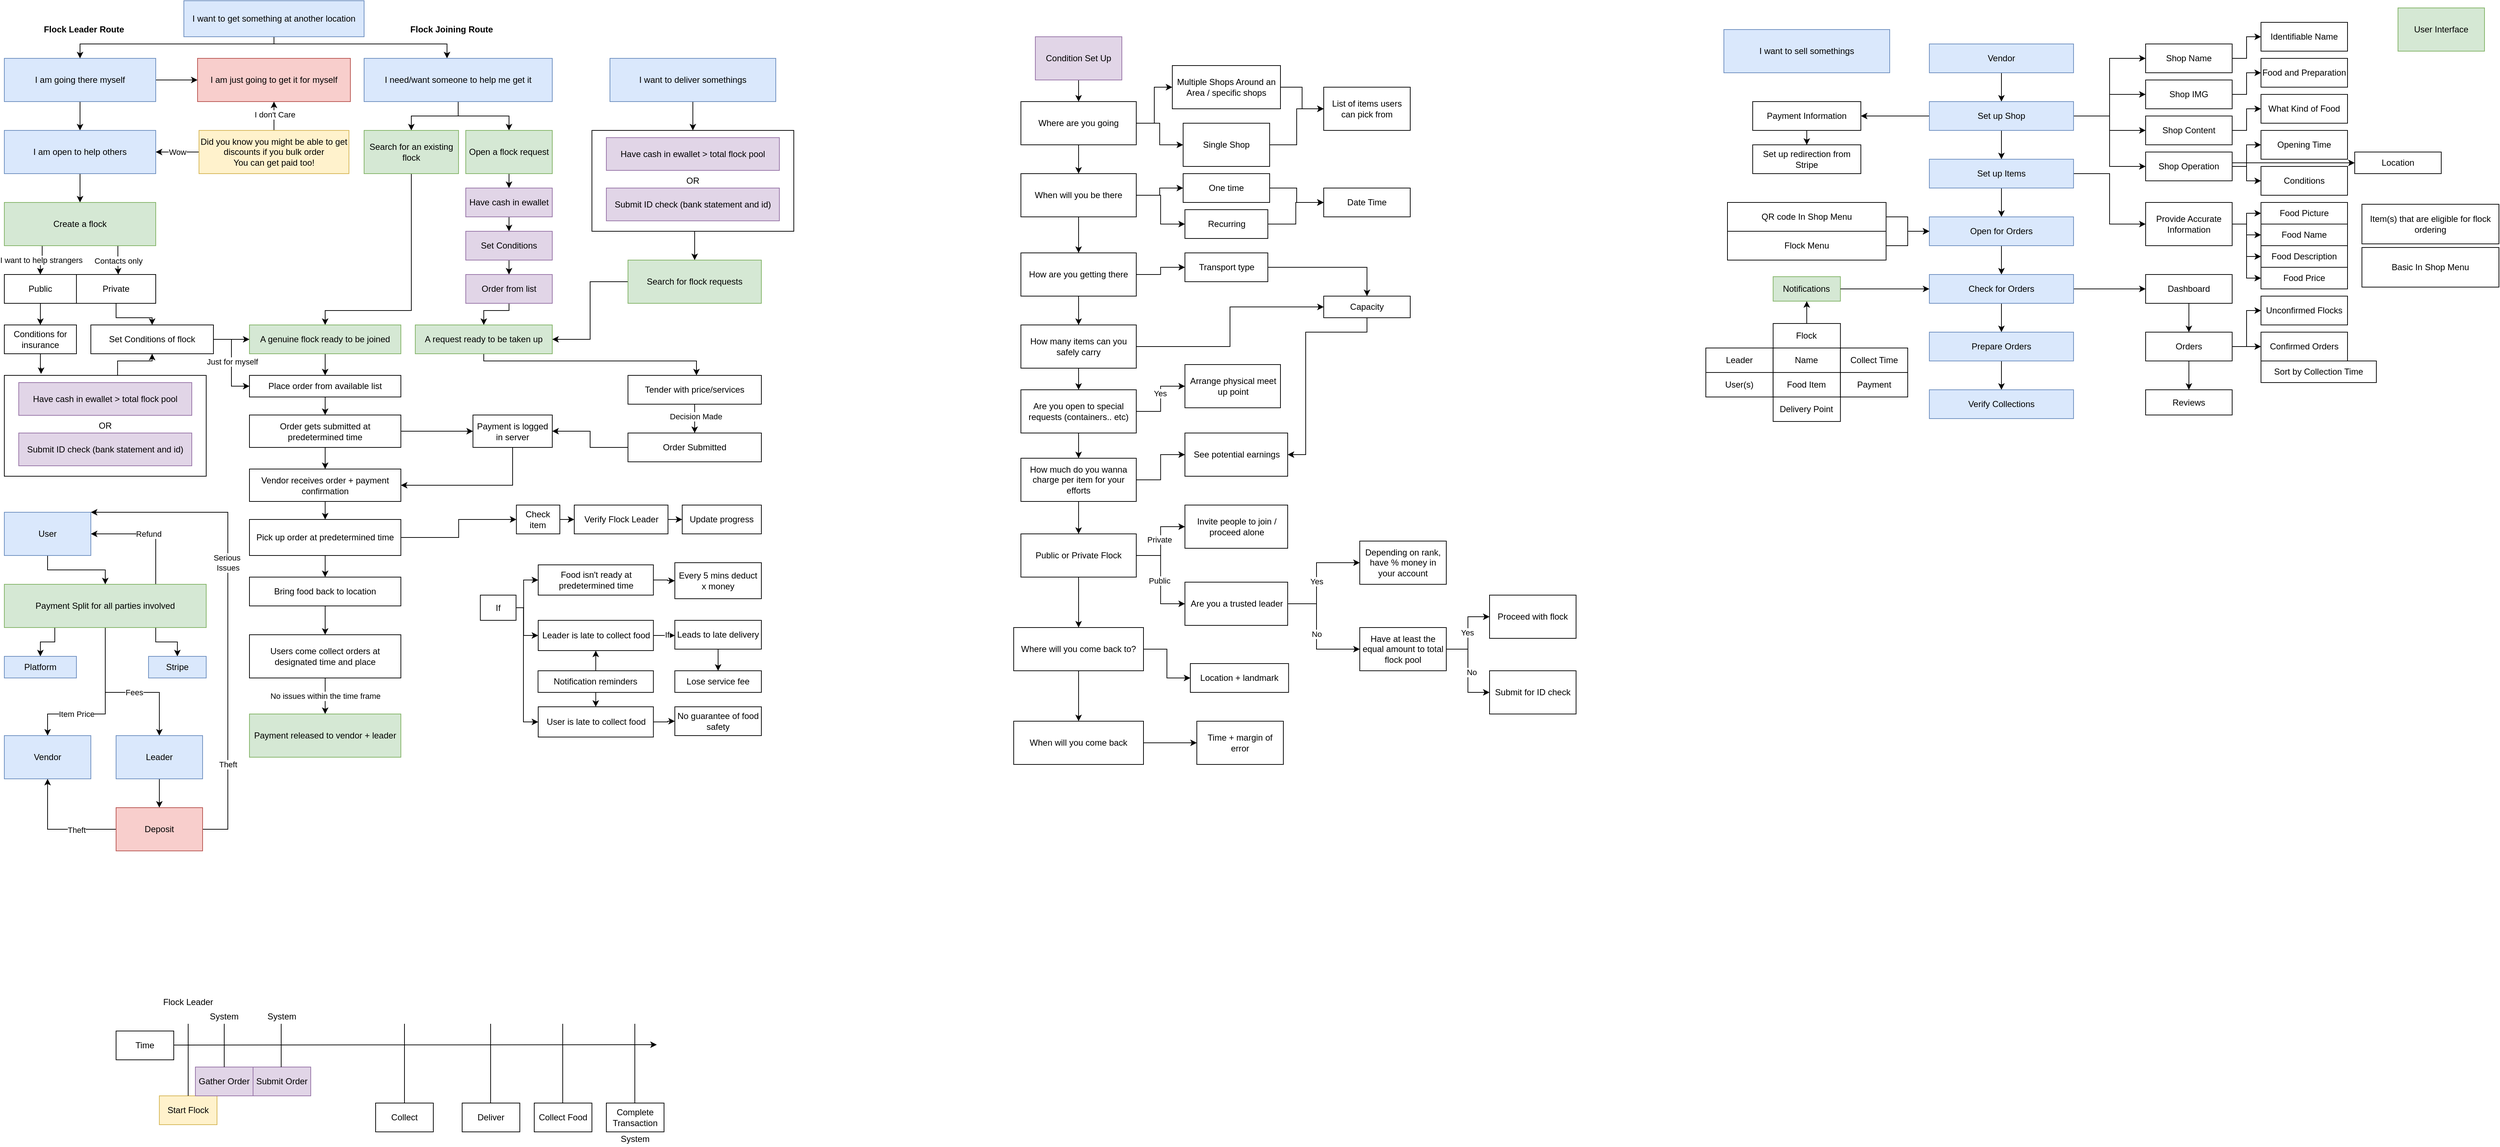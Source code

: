 <mxfile version="14.8.4" type="github">
  <diagram id="7Nkyr5mblpSA2gipc2AG" name="Page-1">
    <mxGraphModel dx="1186" dy="795" grid="1" gridSize="10" guides="1" tooltips="1" connect="1" arrows="1" fold="1" page="1" pageScale="1" pageWidth="1169" pageHeight="1654" math="0" shadow="0">
      <root>
        <mxCell id="0" />
        <mxCell id="1" parent="0" />
        <mxCell id="hTCt5fl7GehAf7iIegnI-5" style="edgeStyle=orthogonalEdgeStyle;rounded=0;orthogonalLoop=1;jettySize=auto;html=1;" parent="1" source="e2kLbdwooP1noaVdb-jF-5" target="hTCt5fl7GehAf7iIegnI-6" edge="1">
          <mxGeometry relative="1" as="geometry">
            <mxPoint x="80" y="200" as="targetPoint" />
          </mxGeometry>
        </mxCell>
        <mxCell id="hTCt5fl7GehAf7iIegnI-7" style="edgeStyle=orthogonalEdgeStyle;rounded=0;orthogonalLoop=1;jettySize=auto;html=1;exitX=1;exitY=0.5;exitDx=0;exitDy=0;" parent="1" source="e2kLbdwooP1noaVdb-jF-5" target="hTCt5fl7GehAf7iIegnI-8" edge="1">
          <mxGeometry relative="1" as="geometry">
            <mxPoint x="320" y="130" as="targetPoint" />
          </mxGeometry>
        </mxCell>
        <mxCell id="e2kLbdwooP1noaVdb-jF-5" value="I am going there myself" style="rounded=0;whiteSpace=wrap;html=1;fillColor=#dae8fc;strokeColor=#6c8ebf;" parent="1" vertex="1">
          <mxGeometry x="40" y="100" width="210" height="60" as="geometry" />
        </mxCell>
        <mxCell id="hTCt5fl7GehAf7iIegnI-2" style="edgeStyle=orthogonalEdgeStyle;rounded=0;orthogonalLoop=1;jettySize=auto;html=1;entryX=0.5;entryY=0;entryDx=0;entryDy=0;" parent="1" source="hTCt5fl7GehAf7iIegnI-1" target="e2kLbdwooP1noaVdb-jF-5" edge="1">
          <mxGeometry relative="1" as="geometry">
            <Array as="points">
              <mxPoint x="414" y="80" />
              <mxPoint x="145" y="80" />
            </Array>
          </mxGeometry>
        </mxCell>
        <mxCell id="hTCt5fl7GehAf7iIegnI-3" style="edgeStyle=orthogonalEdgeStyle;rounded=0;orthogonalLoop=1;jettySize=auto;html=1;" parent="1" source="hTCt5fl7GehAf7iIegnI-1" target="hTCt5fl7GehAf7iIegnI-4" edge="1">
          <mxGeometry relative="1" as="geometry">
            <mxPoint x="640" y="160" as="targetPoint" />
            <Array as="points">
              <mxPoint x="414" y="80" />
              <mxPoint x="654" y="80" />
            </Array>
          </mxGeometry>
        </mxCell>
        <mxCell id="hTCt5fl7GehAf7iIegnI-1" value="I want to get something at another location" style="rounded=0;whiteSpace=wrap;html=1;fillColor=#dae8fc;strokeColor=#6c8ebf;" parent="1" vertex="1">
          <mxGeometry x="289" y="20" width="250" height="50" as="geometry" />
        </mxCell>
        <mxCell id="hTCt5fl7GehAf7iIegnI-9" value="" style="edgeStyle=orthogonalEdgeStyle;rounded=0;orthogonalLoop=1;jettySize=auto;html=1;" parent="1" source="hTCt5fl7GehAf7iIegnI-4" target="hTCt5fl7GehAf7iIegnI-10" edge="1">
          <mxGeometry relative="1" as="geometry">
            <mxPoint x="654" y="200" as="targetPoint" />
          </mxGeometry>
        </mxCell>
        <mxCell id="hTCt5fl7GehAf7iIegnI-18" style="edgeStyle=orthogonalEdgeStyle;rounded=0;orthogonalLoop=1;jettySize=auto;html=1;" parent="1" source="hTCt5fl7GehAf7iIegnI-4" target="hTCt5fl7GehAf7iIegnI-19" edge="1">
          <mxGeometry relative="1" as="geometry">
            <mxPoint x="600" y="200" as="targetPoint" />
          </mxGeometry>
        </mxCell>
        <mxCell id="hTCt5fl7GehAf7iIegnI-4" value="I need/want someone to help me get it" style="rounded=0;whiteSpace=wrap;html=1;fillColor=#dae8fc;strokeColor=#6c8ebf;" parent="1" vertex="1">
          <mxGeometry x="539" y="100" width="261" height="60" as="geometry" />
        </mxCell>
        <mxCell id="hTCt5fl7GehAf7iIegnI-20" style="edgeStyle=orthogonalEdgeStyle;rounded=0;orthogonalLoop=1;jettySize=auto;html=1;" parent="1" source="hTCt5fl7GehAf7iIegnI-6" target="hTCt5fl7GehAf7iIegnI-21" edge="1">
          <mxGeometry relative="1" as="geometry">
            <mxPoint x="145" y="310" as="targetPoint" />
          </mxGeometry>
        </mxCell>
        <mxCell id="hTCt5fl7GehAf7iIegnI-6" value="I am open to help others" style="rounded=0;whiteSpace=wrap;html=1;fillColor=#dae8fc;strokeColor=#6c8ebf;" parent="1" vertex="1">
          <mxGeometry x="40" y="200" width="210" height="60" as="geometry" />
        </mxCell>
        <mxCell id="hTCt5fl7GehAf7iIegnI-8" value="I am just going to get it for myself" style="rounded=0;whiteSpace=wrap;html=1;fillColor=#f8cecc;strokeColor=#b85450;" parent="1" vertex="1">
          <mxGeometry x="308" y="100" width="212" height="60" as="geometry" />
        </mxCell>
        <mxCell id="hTCt5fl7GehAf7iIegnI-31" style="edgeStyle=orthogonalEdgeStyle;rounded=0;orthogonalLoop=1;jettySize=auto;html=1;" parent="1" source="hTCt5fl7GehAf7iIegnI-10" target="hTCt5fl7GehAf7iIegnI-32" edge="1">
          <mxGeometry relative="1" as="geometry">
            <mxPoint x="740" y="300" as="targetPoint" />
          </mxGeometry>
        </mxCell>
        <mxCell id="hTCt5fl7GehAf7iIegnI-10" value="Open a flock request" style="rounded=0;whiteSpace=wrap;html=1;fillColor=#d5e8d4;strokeColor=#82b366;" parent="1" vertex="1">
          <mxGeometry x="680" y="200" width="120" height="60" as="geometry" />
        </mxCell>
        <mxCell id="hTCt5fl7GehAf7iIegnI-13" style="edgeStyle=orthogonalEdgeStyle;rounded=0;orthogonalLoop=1;jettySize=auto;html=1;entryX=0.5;entryY=1;entryDx=0;entryDy=0;" parent="1" source="hTCt5fl7GehAf7iIegnI-12" target="hTCt5fl7GehAf7iIegnI-8" edge="1">
          <mxGeometry relative="1" as="geometry" />
        </mxCell>
        <mxCell id="hTCt5fl7GehAf7iIegnI-14" value="I don&#39;t Care" style="edgeLabel;html=1;align=center;verticalAlign=middle;resizable=0;points=[];" parent="hTCt5fl7GehAf7iIegnI-13" vertex="1" connectable="0">
          <mxGeometry x="0.1" y="-1" relative="1" as="geometry">
            <mxPoint as="offset" />
          </mxGeometry>
        </mxCell>
        <mxCell id="hTCt5fl7GehAf7iIegnI-15" value="Wow" style="edgeStyle=orthogonalEdgeStyle;rounded=0;orthogonalLoop=1;jettySize=auto;html=1;entryX=1;entryY=0.5;entryDx=0;entryDy=0;" parent="1" source="hTCt5fl7GehAf7iIegnI-12" target="hTCt5fl7GehAf7iIegnI-6" edge="1">
          <mxGeometry relative="1" as="geometry" />
        </mxCell>
        <mxCell id="hTCt5fl7GehAf7iIegnI-12" value="Did you know you might be able to get discounts if you bulk order&lt;br&gt;You can get paid too!" style="whiteSpace=wrap;html=1;fillColor=#fff2cc;strokeColor=#d6b656;" parent="1" vertex="1">
          <mxGeometry x="310" y="200" width="208" height="60" as="geometry" />
        </mxCell>
        <mxCell id="hTCt5fl7GehAf7iIegnI-16" value="Flock Leader Route" style="text;html=1;align=center;verticalAlign=middle;resizable=0;points=[];autosize=1;strokeColor=none;fontStyle=1" parent="1" vertex="1">
          <mxGeometry x="85" y="50" width="130" height="20" as="geometry" />
        </mxCell>
        <mxCell id="hTCt5fl7GehAf7iIegnI-17" value="Flock Joining Route" style="text;html=1;align=center;verticalAlign=middle;resizable=0;points=[];autosize=1;strokeColor=none;fontStyle=1" parent="1" vertex="1">
          <mxGeometry x="595" y="50" width="130" height="20" as="geometry" />
        </mxCell>
        <mxCell id="hTCt5fl7GehAf7iIegnI-22" style="edgeStyle=orthogonalEdgeStyle;rounded=0;orthogonalLoop=1;jettySize=auto;html=1;entryX=0.5;entryY=0;entryDx=0;entryDy=0;" parent="1" source="hTCt5fl7GehAf7iIegnI-19" target="hTCt5fl7GehAf7iIegnI-23" edge="1">
          <mxGeometry relative="1" as="geometry">
            <mxPoint x="410" y="310" as="targetPoint" />
            <Array as="points">
              <mxPoint x="605" y="450" />
              <mxPoint x="485" y="450" />
            </Array>
          </mxGeometry>
        </mxCell>
        <mxCell id="hTCt5fl7GehAf7iIegnI-19" value="Search for an existing flock" style="rounded=0;whiteSpace=wrap;html=1;fillColor=#d5e8d4;strokeColor=#82b366;" parent="1" vertex="1">
          <mxGeometry x="539" y="200" width="131" height="60" as="geometry" />
        </mxCell>
        <mxCell id="hTCt5fl7GehAf7iIegnI-25" value="I want to help strangers" style="edgeStyle=orthogonalEdgeStyle;rounded=0;orthogonalLoop=1;jettySize=auto;html=1;exitX=0.25;exitY=1;exitDx=0;exitDy=0;" parent="1" source="hTCt5fl7GehAf7iIegnI-21" target="hTCt5fl7GehAf7iIegnI-27" edge="1">
          <mxGeometry relative="1" as="geometry">
            <mxPoint x="93" y="400" as="targetPoint" />
          </mxGeometry>
        </mxCell>
        <mxCell id="hTCt5fl7GehAf7iIegnI-26" value="Contacts only" style="edgeStyle=orthogonalEdgeStyle;rounded=0;orthogonalLoop=1;jettySize=auto;html=1;exitX=0.75;exitY=1;exitDx=0;exitDy=0;" parent="1" source="hTCt5fl7GehAf7iIegnI-21" target="hTCt5fl7GehAf7iIegnI-28" edge="1">
          <mxGeometry relative="1" as="geometry">
            <mxPoint x="198" y="400" as="targetPoint" />
            <Array as="points">
              <mxPoint x="198" y="385" />
              <mxPoint x="198" y="385" />
            </Array>
          </mxGeometry>
        </mxCell>
        <mxCell id="hTCt5fl7GehAf7iIegnI-21" value="Create a flock" style="rounded=0;whiteSpace=wrap;html=1;fillColor=#d5e8d4;strokeColor=#82b366;" parent="1" vertex="1">
          <mxGeometry x="40" y="300" width="210" height="60" as="geometry" />
        </mxCell>
        <mxCell id="hTCt5fl7GehAf7iIegnI-76" style="edgeStyle=orthogonalEdgeStyle;rounded=0;orthogonalLoop=1;jettySize=auto;html=1;" parent="1" source="hTCt5fl7GehAf7iIegnI-23" target="hTCt5fl7GehAf7iIegnI-77" edge="1">
          <mxGeometry relative="1" as="geometry">
            <mxPoint x="485" y="540" as="targetPoint" />
          </mxGeometry>
        </mxCell>
        <mxCell id="hTCt5fl7GehAf7iIegnI-23" value="A genuine flock ready to be joined" style="whiteSpace=wrap;html=1;fillColor=#d5e8d4;strokeColor=#82b366;" parent="1" vertex="1">
          <mxGeometry x="380" y="470" width="210" height="40" as="geometry" />
        </mxCell>
        <mxCell id="hTCt5fl7GehAf7iIegnI-100" style="edgeStyle=orthogonalEdgeStyle;rounded=0;orthogonalLoop=1;jettySize=auto;html=1;" parent="1" source="hTCt5fl7GehAf7iIegnI-24" edge="1">
          <mxGeometry relative="1" as="geometry">
            <mxPoint x="1000" y="540" as="targetPoint" />
            <Array as="points">
              <mxPoint x="705" y="520" />
              <mxPoint x="1000" y="520" />
            </Array>
          </mxGeometry>
        </mxCell>
        <mxCell id="hTCt5fl7GehAf7iIegnI-24" value="A request ready to be taken up" style="whiteSpace=wrap;html=1;fillColor=#d5e8d4;strokeColor=#82b366;" parent="1" vertex="1">
          <mxGeometry x="610" y="470" width="190" height="40" as="geometry" />
        </mxCell>
        <mxCell id="hTCt5fl7GehAf7iIegnI-29" style="edgeStyle=orthogonalEdgeStyle;rounded=0;orthogonalLoop=1;jettySize=auto;html=1;" parent="1" source="hTCt5fl7GehAf7iIegnI-27" target="hTCt5fl7GehAf7iIegnI-30" edge="1">
          <mxGeometry relative="1" as="geometry">
            <mxPoint x="90" y="520" as="targetPoint" />
          </mxGeometry>
        </mxCell>
        <mxCell id="hTCt5fl7GehAf7iIegnI-27" value="Public" style="rounded=0;whiteSpace=wrap;html=1;" parent="1" vertex="1">
          <mxGeometry x="40" y="400" width="100" height="40" as="geometry" />
        </mxCell>
        <mxCell id="hTCt5fl7GehAf7iIegnI-37" style="edgeStyle=orthogonalEdgeStyle;rounded=0;orthogonalLoop=1;jettySize=auto;html=1;" parent="1" source="hTCt5fl7GehAf7iIegnI-28" target="hTCt5fl7GehAf7iIegnI-35" edge="1">
          <mxGeometry relative="1" as="geometry" />
        </mxCell>
        <mxCell id="hTCt5fl7GehAf7iIegnI-28" value="Private" style="rounded=0;whiteSpace=wrap;html=1;" parent="1" vertex="1">
          <mxGeometry x="140" y="400" width="110" height="40" as="geometry" />
        </mxCell>
        <mxCell id="hTCt5fl7GehAf7iIegnI-43" style="edgeStyle=orthogonalEdgeStyle;rounded=0;orthogonalLoop=1;jettySize=auto;html=1;entryX=0.182;entryY=-0.014;entryDx=0;entryDy=0;entryPerimeter=0;" parent="1" source="hTCt5fl7GehAf7iIegnI-30" target="hTCt5fl7GehAf7iIegnI-38" edge="1">
          <mxGeometry relative="1" as="geometry" />
        </mxCell>
        <mxCell id="hTCt5fl7GehAf7iIegnI-30" value="Conditions for insurance" style="rounded=0;whiteSpace=wrap;html=1;" parent="1" vertex="1">
          <mxGeometry x="40" y="470" width="100" height="40" as="geometry" />
        </mxCell>
        <mxCell id="hTCt5fl7GehAf7iIegnI-75" style="edgeStyle=orthogonalEdgeStyle;rounded=0;orthogonalLoop=1;jettySize=auto;html=1;entryX=0.5;entryY=0;entryDx=0;entryDy=0;exitX=0.5;exitY=1;exitDx=0;exitDy=0;" parent="1" source="hTCt5fl7GehAf7iIegnI-89" target="hTCt5fl7GehAf7iIegnI-24" edge="1">
          <mxGeometry relative="1" as="geometry">
            <Array as="points">
              <mxPoint x="740" y="450" />
              <mxPoint x="705" y="450" />
            </Array>
          </mxGeometry>
        </mxCell>
        <mxCell id="hTCt5fl7GehAf7iIegnI-86" style="edgeStyle=orthogonalEdgeStyle;rounded=0;orthogonalLoop=1;jettySize=auto;html=1;exitX=0.5;exitY=1;exitDx=0;exitDy=0;entryX=0.5;entryY=0;entryDx=0;entryDy=0;" parent="1" source="hTCt5fl7GehAf7iIegnI-32" target="hTCt5fl7GehAf7iIegnI-85" edge="1">
          <mxGeometry relative="1" as="geometry" />
        </mxCell>
        <mxCell id="hTCt5fl7GehAf7iIegnI-32" value="Have cash in ewallet" style="rounded=0;whiteSpace=wrap;html=1;fillColor=#e1d5e7;strokeColor=#9673a6;" parent="1" vertex="1">
          <mxGeometry x="680" y="280" width="120" height="40" as="geometry" />
        </mxCell>
        <mxCell id="hTCt5fl7GehAf7iIegnI-74" style="edgeStyle=orthogonalEdgeStyle;rounded=0;orthogonalLoop=1;jettySize=auto;html=1;entryX=0;entryY=0.5;entryDx=0;entryDy=0;" parent="1" source="hTCt5fl7GehAf7iIegnI-35" target="hTCt5fl7GehAf7iIegnI-23" edge="1">
          <mxGeometry relative="1" as="geometry" />
        </mxCell>
        <mxCell id="hTCt5fl7GehAf7iIegnI-157" style="edgeStyle=orthogonalEdgeStyle;rounded=0;orthogonalLoop=1;jettySize=auto;html=1;entryX=0;entryY=0.5;entryDx=0;entryDy=0;" parent="1" source="hTCt5fl7GehAf7iIegnI-35" target="hTCt5fl7GehAf7iIegnI-77" edge="1">
          <mxGeometry relative="1" as="geometry" />
        </mxCell>
        <mxCell id="hTCt5fl7GehAf7iIegnI-158" value="Just for myself" style="edgeLabel;html=1;align=center;verticalAlign=middle;resizable=0;points=[];" parent="hTCt5fl7GehAf7iIegnI-157" vertex="1" connectable="0">
          <mxGeometry x="-0.026" y="1" relative="1" as="geometry">
            <mxPoint as="offset" />
          </mxGeometry>
        </mxCell>
        <mxCell id="hTCt5fl7GehAf7iIegnI-35" value="Set Conditions of flock" style="rounded=0;whiteSpace=wrap;html=1;" parent="1" vertex="1">
          <mxGeometry x="160" y="470" width="170" height="40" as="geometry" />
        </mxCell>
        <mxCell id="hTCt5fl7GehAf7iIegnI-39" value="" style="group" parent="1" vertex="1" connectable="0">
          <mxGeometry x="40" y="540" width="280" height="140" as="geometry" />
        </mxCell>
        <mxCell id="hTCt5fl7GehAf7iIegnI-38" value="OR" style="rounded=0;whiteSpace=wrap;html=1;" parent="hTCt5fl7GehAf7iIegnI-39" vertex="1">
          <mxGeometry width="280" height="140" as="geometry" />
        </mxCell>
        <mxCell id="hTCt5fl7GehAf7iIegnI-33" value="Have cash in ewallet &amp;gt; total flock pool" style="whiteSpace=wrap;html=1;fillColor=#e1d5e7;strokeColor=#9673a6;" parent="hTCt5fl7GehAf7iIegnI-39" vertex="1">
          <mxGeometry x="20" y="10" width="240" height="45.5" as="geometry" />
        </mxCell>
        <mxCell id="hTCt5fl7GehAf7iIegnI-34" value="Submit ID check (bank statement and id)" style="whiteSpace=wrap;html=1;fillColor=#e1d5e7;strokeColor=#9673a6;" parent="hTCt5fl7GehAf7iIegnI-39" vertex="1">
          <mxGeometry x="20" y="80" width="240" height="45.5" as="geometry" />
        </mxCell>
        <mxCell id="hTCt5fl7GehAf7iIegnI-41" style="edgeStyle=orthogonalEdgeStyle;rounded=0;orthogonalLoop=1;jettySize=auto;html=1;exitX=0.561;exitY=0;exitDx=0;exitDy=0;exitPerimeter=0;" parent="1" source="hTCt5fl7GehAf7iIegnI-38" target="hTCt5fl7GehAf7iIegnI-35" edge="1">
          <mxGeometry relative="1" as="geometry" />
        </mxCell>
        <mxCell id="hTCt5fl7GehAf7iIegnI-48" value="Time" style="rounded=0;whiteSpace=wrap;html=1;" parent="1" vertex="1">
          <mxGeometry x="195" y="1450" width="80" height="40" as="geometry" />
        </mxCell>
        <mxCell id="hTCt5fl7GehAf7iIegnI-49" value="Collect" style="rounded=0;whiteSpace=wrap;html=1;" parent="1" vertex="1">
          <mxGeometry x="555" y="1550" width="80" height="40" as="geometry" />
        </mxCell>
        <mxCell id="hTCt5fl7GehAf7iIegnI-50" value="Deliver" style="rounded=0;whiteSpace=wrap;html=1;" parent="1" vertex="1">
          <mxGeometry x="675" y="1550" width="80" height="40" as="geometry" />
        </mxCell>
        <mxCell id="hTCt5fl7GehAf7iIegnI-51" value="Start Flock" style="rounded=0;whiteSpace=wrap;html=1;fillColor=#fff2cc;strokeColor=#d6b656;" parent="1" vertex="1">
          <mxGeometry x="255" y="1540" width="80" height="40" as="geometry" />
        </mxCell>
        <mxCell id="hTCt5fl7GehAf7iIegnI-52" value="Submit Order" style="rounded=0;whiteSpace=wrap;html=1;fillColor=#e1d5e7;strokeColor=#9673a6;" parent="1" vertex="1">
          <mxGeometry x="385" y="1500" width="80" height="40" as="geometry" />
        </mxCell>
        <mxCell id="hTCt5fl7GehAf7iIegnI-54" value="" style="endArrow=classic;html=1;" parent="1" edge="1">
          <mxGeometry width="50" height="50" relative="1" as="geometry">
            <mxPoint x="275" y="1469.5" as="sourcePoint" />
            <mxPoint x="945" y="1469" as="targetPoint" />
          </mxGeometry>
        </mxCell>
        <mxCell id="hTCt5fl7GehAf7iIegnI-55" value="Gather Order" style="rounded=0;whiteSpace=wrap;html=1;fillColor=#e1d5e7;strokeColor=#9673a6;" parent="1" vertex="1">
          <mxGeometry x="305" y="1500" width="80" height="40" as="geometry" />
        </mxCell>
        <mxCell id="hTCt5fl7GehAf7iIegnI-57" value="" style="endArrow=none;html=1;" parent="1" source="hTCt5fl7GehAf7iIegnI-51" edge="1">
          <mxGeometry width="50" height="50" relative="1" as="geometry">
            <mxPoint x="295" y="1450" as="sourcePoint" />
            <mxPoint x="295" y="1440" as="targetPoint" />
          </mxGeometry>
        </mxCell>
        <mxCell id="hTCt5fl7GehAf7iIegnI-58" value="" style="endArrow=none;html=1;" parent="1" source="hTCt5fl7GehAf7iIegnI-55" edge="1">
          <mxGeometry width="50" height="50" relative="1" as="geometry">
            <mxPoint x="345" y="1450" as="sourcePoint" />
            <mxPoint x="345" y="1440" as="targetPoint" />
          </mxGeometry>
        </mxCell>
        <mxCell id="hTCt5fl7GehAf7iIegnI-59" value="Flock Leader" style="text;html=1;strokeColor=none;fillColor=none;align=center;verticalAlign=middle;whiteSpace=wrap;rounded=0;" parent="1" vertex="1">
          <mxGeometry x="255" y="1400" width="80" height="20" as="geometry" />
        </mxCell>
        <mxCell id="hTCt5fl7GehAf7iIegnI-60" value="" style="endArrow=none;html=1;" parent="1" edge="1">
          <mxGeometry width="50" height="50" relative="1" as="geometry">
            <mxPoint x="424" y="1500" as="sourcePoint" />
            <mxPoint x="424" y="1440" as="targetPoint" />
          </mxGeometry>
        </mxCell>
        <mxCell id="hTCt5fl7GehAf7iIegnI-61" value="" style="endArrow=none;html=1;" parent="1" edge="1">
          <mxGeometry width="50" height="50" relative="1" as="geometry">
            <mxPoint x="595" y="1550" as="sourcePoint" />
            <mxPoint x="595" y="1440" as="targetPoint" />
          </mxGeometry>
        </mxCell>
        <mxCell id="hTCt5fl7GehAf7iIegnI-62" value="System" style="text;html=1;strokeColor=none;fillColor=none;align=center;verticalAlign=middle;whiteSpace=wrap;rounded=0;" parent="1" vertex="1">
          <mxGeometry x="875" y="1590" width="80" height="20" as="geometry" />
        </mxCell>
        <mxCell id="hTCt5fl7GehAf7iIegnI-65" value="" style="endArrow=none;html=1;" parent="1" edge="1">
          <mxGeometry width="50" height="50" relative="1" as="geometry">
            <mxPoint x="714.5" y="1550" as="sourcePoint" />
            <mxPoint x="714.5" y="1440" as="targetPoint" />
          </mxGeometry>
        </mxCell>
        <mxCell id="hTCt5fl7GehAf7iIegnI-66" value="Collect Food" style="rounded=0;whiteSpace=wrap;html=1;" parent="1" vertex="1">
          <mxGeometry x="775" y="1550" width="80" height="40" as="geometry" />
        </mxCell>
        <mxCell id="hTCt5fl7GehAf7iIegnI-67" value="" style="endArrow=none;html=1;" parent="1" edge="1">
          <mxGeometry width="50" height="50" relative="1" as="geometry">
            <mxPoint x="814.5" y="1550" as="sourcePoint" />
            <mxPoint x="814.5" y="1440" as="targetPoint" />
          </mxGeometry>
        </mxCell>
        <mxCell id="hTCt5fl7GehAf7iIegnI-68" value="Complete Transaction" style="rounded=0;whiteSpace=wrap;html=1;" parent="1" vertex="1">
          <mxGeometry x="875" y="1550" width="80" height="40" as="geometry" />
        </mxCell>
        <mxCell id="hTCt5fl7GehAf7iIegnI-69" value="" style="endArrow=none;html=1;" parent="1" edge="1">
          <mxGeometry width="50" height="50" relative="1" as="geometry">
            <mxPoint x="914.5" y="1550" as="sourcePoint" />
            <mxPoint x="914.5" y="1440" as="targetPoint" />
          </mxGeometry>
        </mxCell>
        <mxCell id="hTCt5fl7GehAf7iIegnI-70" value="System" style="text;html=1;strokeColor=none;fillColor=none;align=center;verticalAlign=middle;whiteSpace=wrap;rounded=0;" parent="1" vertex="1">
          <mxGeometry x="305" y="1420" width="80" height="20" as="geometry" />
        </mxCell>
        <mxCell id="hTCt5fl7GehAf7iIegnI-73" value="System" style="text;html=1;strokeColor=none;fillColor=none;align=center;verticalAlign=middle;whiteSpace=wrap;rounded=0;" parent="1" vertex="1">
          <mxGeometry x="385" y="1420" width="80" height="20" as="geometry" />
        </mxCell>
        <mxCell id="hTCt5fl7GehAf7iIegnI-79" style="edgeStyle=orthogonalEdgeStyle;rounded=0;orthogonalLoop=1;jettySize=auto;html=1;entryX=0.5;entryY=0;entryDx=0;entryDy=0;" parent="1" source="hTCt5fl7GehAf7iIegnI-77" target="hTCt5fl7GehAf7iIegnI-78" edge="1">
          <mxGeometry relative="1" as="geometry" />
        </mxCell>
        <mxCell id="hTCt5fl7GehAf7iIegnI-77" value="Place order from available list" style="rounded=0;whiteSpace=wrap;html=1;" parent="1" vertex="1">
          <mxGeometry x="380" y="540" width="210" height="30" as="geometry" />
        </mxCell>
        <mxCell id="hTCt5fl7GehAf7iIegnI-82" style="edgeStyle=orthogonalEdgeStyle;rounded=0;orthogonalLoop=1;jettySize=auto;html=1;entryX=0.5;entryY=0;entryDx=0;entryDy=0;" parent="1" source="hTCt5fl7GehAf7iIegnI-78" target="hTCt5fl7GehAf7iIegnI-80" edge="1">
          <mxGeometry relative="1" as="geometry" />
        </mxCell>
        <mxCell id="hTCt5fl7GehAf7iIegnI-83" style="edgeStyle=orthogonalEdgeStyle;rounded=0;orthogonalLoop=1;jettySize=auto;html=1;entryX=0;entryY=0.5;entryDx=0;entryDy=0;" parent="1" source="hTCt5fl7GehAf7iIegnI-78" target="hTCt5fl7GehAf7iIegnI-81" edge="1">
          <mxGeometry relative="1" as="geometry" />
        </mxCell>
        <mxCell id="hTCt5fl7GehAf7iIegnI-78" value="Order gets submitted at &lt;br&gt;predetermined time" style="rounded=0;whiteSpace=wrap;html=1;" parent="1" vertex="1">
          <mxGeometry x="380" y="595" width="210" height="45" as="geometry" />
        </mxCell>
        <mxCell id="hTCt5fl7GehAf7iIegnI-107" style="edgeStyle=orthogonalEdgeStyle;rounded=0;orthogonalLoop=1;jettySize=auto;html=1;entryX=0.5;entryY=0;entryDx=0;entryDy=0;" parent="1" source="hTCt5fl7GehAf7iIegnI-80" target="hTCt5fl7GehAf7iIegnI-108" edge="1">
          <mxGeometry relative="1" as="geometry">
            <mxPoint x="485" y="760" as="targetPoint" />
          </mxGeometry>
        </mxCell>
        <mxCell id="hTCt5fl7GehAf7iIegnI-80" value="Vendor receives order + payment confirmation" style="rounded=0;whiteSpace=wrap;html=1;" parent="1" vertex="1">
          <mxGeometry x="380" y="670" width="210" height="45" as="geometry" />
        </mxCell>
        <mxCell id="hTCt5fl7GehAf7iIegnI-84" style="edgeStyle=orthogonalEdgeStyle;rounded=0;orthogonalLoop=1;jettySize=auto;html=1;entryX=1;entryY=0.5;entryDx=0;entryDy=0;exitX=0.5;exitY=1;exitDx=0;exitDy=0;" parent="1" source="hTCt5fl7GehAf7iIegnI-81" target="hTCt5fl7GehAf7iIegnI-80" edge="1">
          <mxGeometry relative="1" as="geometry">
            <Array as="points">
              <mxPoint x="745" y="693" />
            </Array>
          </mxGeometry>
        </mxCell>
        <mxCell id="hTCt5fl7GehAf7iIegnI-81" value="Payment is logged in server" style="rounded=0;whiteSpace=wrap;html=1;" parent="1" vertex="1">
          <mxGeometry x="690" y="595" width="110" height="45" as="geometry" />
        </mxCell>
        <mxCell id="hTCt5fl7GehAf7iIegnI-90" style="edgeStyle=orthogonalEdgeStyle;rounded=0;orthogonalLoop=1;jettySize=auto;html=1;" parent="1" source="hTCt5fl7GehAf7iIegnI-85" target="hTCt5fl7GehAf7iIegnI-89" edge="1">
          <mxGeometry relative="1" as="geometry" />
        </mxCell>
        <mxCell id="hTCt5fl7GehAf7iIegnI-85" value="Set Conditions" style="rounded=0;whiteSpace=wrap;html=1;fillColor=#e1d5e7;strokeColor=#9673a6;" parent="1" vertex="1">
          <mxGeometry x="680" y="340" width="120" height="40" as="geometry" />
        </mxCell>
        <mxCell id="hTCt5fl7GehAf7iIegnI-87" value="I want to sell somethings" style="whiteSpace=wrap;html=1;fillColor=#dae8fc;strokeColor=#6c8ebf;" parent="1" vertex="1">
          <mxGeometry x="2425" y="60" width="230" height="60" as="geometry" />
        </mxCell>
        <mxCell id="hTCt5fl7GehAf7iIegnI-97" style="edgeStyle=orthogonalEdgeStyle;rounded=0;orthogonalLoop=1;jettySize=auto;html=1;entryX=0.5;entryY=0;entryDx=0;entryDy=0;" parent="1" source="hTCt5fl7GehAf7iIegnI-88" target="hTCt5fl7GehAf7iIegnI-94" edge="1">
          <mxGeometry relative="1" as="geometry" />
        </mxCell>
        <mxCell id="hTCt5fl7GehAf7iIegnI-88" value="I want to deliver somethings" style="whiteSpace=wrap;html=1;fillColor=#dae8fc;strokeColor=#6c8ebf;" parent="1" vertex="1">
          <mxGeometry x="880" y="100" width="230" height="60" as="geometry" />
        </mxCell>
        <mxCell id="hTCt5fl7GehAf7iIegnI-89" value="Order from list" style="rounded=0;whiteSpace=wrap;html=1;fillColor=#e1d5e7;strokeColor=#9673a6;" parent="1" vertex="1">
          <mxGeometry x="680" y="400" width="120" height="40" as="geometry" />
        </mxCell>
        <mxCell id="hTCt5fl7GehAf7iIegnI-99" style="edgeStyle=orthogonalEdgeStyle;rounded=0;orthogonalLoop=1;jettySize=auto;html=1;entryX=1;entryY=0.5;entryDx=0;entryDy=0;" parent="1" source="hTCt5fl7GehAf7iIegnI-91" target="hTCt5fl7GehAf7iIegnI-24" edge="1">
          <mxGeometry relative="1" as="geometry" />
        </mxCell>
        <mxCell id="hTCt5fl7GehAf7iIegnI-91" value="Search for flock requests" style="whiteSpace=wrap;html=1;fillColor=#d5e8d4;strokeColor=#82b366;" parent="1" vertex="1">
          <mxGeometry x="905" y="380" width="185" height="60" as="geometry" />
        </mxCell>
        <mxCell id="hTCt5fl7GehAf7iIegnI-93" value="" style="group" parent="1" vertex="1" connectable="0">
          <mxGeometry x="855" y="200" width="280" height="140" as="geometry" />
        </mxCell>
        <mxCell id="hTCt5fl7GehAf7iIegnI-94" value="OR" style="rounded=0;whiteSpace=wrap;html=1;" parent="hTCt5fl7GehAf7iIegnI-93" vertex="1">
          <mxGeometry width="280" height="140" as="geometry" />
        </mxCell>
        <mxCell id="hTCt5fl7GehAf7iIegnI-95" value="Have cash in ewallet &amp;gt; total flock pool" style="whiteSpace=wrap;html=1;fillColor=#e1d5e7;strokeColor=#9673a6;" parent="hTCt5fl7GehAf7iIegnI-93" vertex="1">
          <mxGeometry x="20" y="10" width="240" height="45.5" as="geometry" />
        </mxCell>
        <mxCell id="hTCt5fl7GehAf7iIegnI-96" value="Submit ID check (bank statement and id)" style="whiteSpace=wrap;html=1;fillColor=#e1d5e7;strokeColor=#9673a6;" parent="hTCt5fl7GehAf7iIegnI-93" vertex="1">
          <mxGeometry x="20" y="80" width="240" height="45.5" as="geometry" />
        </mxCell>
        <mxCell id="hTCt5fl7GehAf7iIegnI-98" style="edgeStyle=orthogonalEdgeStyle;rounded=0;orthogonalLoop=1;jettySize=auto;html=1;entryX=0.5;entryY=0;entryDx=0;entryDy=0;" parent="1" source="hTCt5fl7GehAf7iIegnI-94" target="hTCt5fl7GehAf7iIegnI-91" edge="1">
          <mxGeometry relative="1" as="geometry">
            <Array as="points">
              <mxPoint x="998" y="365" />
            </Array>
          </mxGeometry>
        </mxCell>
        <mxCell id="hTCt5fl7GehAf7iIegnI-103" style="edgeStyle=orthogonalEdgeStyle;rounded=0;orthogonalLoop=1;jettySize=auto;html=1;entryX=0.5;entryY=0;entryDx=0;entryDy=0;" parent="1" source="hTCt5fl7GehAf7iIegnI-101" target="hTCt5fl7GehAf7iIegnI-102" edge="1">
          <mxGeometry relative="1" as="geometry" />
        </mxCell>
        <mxCell id="hTCt5fl7GehAf7iIegnI-104" value="Decision Made" style="edgeLabel;html=1;align=center;verticalAlign=middle;resizable=0;points=[];" parent="hTCt5fl7GehAf7iIegnI-103" vertex="1" connectable="0">
          <mxGeometry x="-0.175" y="1" relative="1" as="geometry">
            <mxPoint as="offset" />
          </mxGeometry>
        </mxCell>
        <mxCell id="hTCt5fl7GehAf7iIegnI-101" value="Tender with price/services" style="whiteSpace=wrap;html=1;" parent="1" vertex="1">
          <mxGeometry x="905" y="540" width="185" height="40" as="geometry" />
        </mxCell>
        <mxCell id="hTCt5fl7GehAf7iIegnI-106" style="edgeStyle=orthogonalEdgeStyle;rounded=0;orthogonalLoop=1;jettySize=auto;html=1;entryX=1;entryY=0.5;entryDx=0;entryDy=0;" parent="1" source="hTCt5fl7GehAf7iIegnI-102" target="hTCt5fl7GehAf7iIegnI-81" edge="1">
          <mxGeometry relative="1" as="geometry" />
        </mxCell>
        <mxCell id="hTCt5fl7GehAf7iIegnI-102" value="Order Submitted" style="whiteSpace=wrap;html=1;" parent="1" vertex="1">
          <mxGeometry x="905" y="620" width="185" height="40" as="geometry" />
        </mxCell>
        <mxCell id="hTCt5fl7GehAf7iIegnI-115" style="edgeStyle=orthogonalEdgeStyle;rounded=0;orthogonalLoop=1;jettySize=auto;html=1;" parent="1" source="hTCt5fl7GehAf7iIegnI-108" target="hTCt5fl7GehAf7iIegnI-117" edge="1">
          <mxGeometry relative="1" as="geometry">
            <mxPoint x="485" y="830.0" as="targetPoint" />
          </mxGeometry>
        </mxCell>
        <mxCell id="hTCt5fl7GehAf7iIegnI-140" style="edgeStyle=orthogonalEdgeStyle;rounded=0;orthogonalLoop=1;jettySize=auto;html=1;entryX=0;entryY=0.5;entryDx=0;entryDy=0;" parent="1" source="hTCt5fl7GehAf7iIegnI-108" target="hTCt5fl7GehAf7iIegnI-110" edge="1">
          <mxGeometry relative="1" as="geometry" />
        </mxCell>
        <mxCell id="hTCt5fl7GehAf7iIegnI-108" value="Pick up order at predetermined time" style="whiteSpace=wrap;html=1;" parent="1" vertex="1">
          <mxGeometry x="380" y="740" width="210" height="50" as="geometry" />
        </mxCell>
        <mxCell id="hTCt5fl7GehAf7iIegnI-113" style="edgeStyle=orthogonalEdgeStyle;rounded=0;orthogonalLoop=1;jettySize=auto;html=1;" parent="1" source="hTCt5fl7GehAf7iIegnI-110" target="hTCt5fl7GehAf7iIegnI-111" edge="1">
          <mxGeometry relative="1" as="geometry" />
        </mxCell>
        <mxCell id="hTCt5fl7GehAf7iIegnI-110" value="Check item" style="whiteSpace=wrap;html=1;" parent="1" vertex="1">
          <mxGeometry x="750.25" y="720" width="60.25" height="40" as="geometry" />
        </mxCell>
        <mxCell id="hTCt5fl7GehAf7iIegnI-114" style="edgeStyle=orthogonalEdgeStyle;rounded=0;orthogonalLoop=1;jettySize=auto;html=1;" parent="1" source="hTCt5fl7GehAf7iIegnI-111" target="hTCt5fl7GehAf7iIegnI-112" edge="1">
          <mxGeometry relative="1" as="geometry" />
        </mxCell>
        <mxCell id="hTCt5fl7GehAf7iIegnI-111" value="Verify Flock Leader" style="whiteSpace=wrap;html=1;" parent="1" vertex="1">
          <mxGeometry x="830.5" y="720" width="130" height="40" as="geometry" />
        </mxCell>
        <mxCell id="hTCt5fl7GehAf7iIegnI-112" value="Update progress" style="whiteSpace=wrap;html=1;" parent="1" vertex="1">
          <mxGeometry x="980.25" y="720" width="109.75" height="40" as="geometry" />
        </mxCell>
        <mxCell id="hTCt5fl7GehAf7iIegnI-126" style="edgeStyle=orthogonalEdgeStyle;rounded=0;orthogonalLoop=1;jettySize=auto;html=1;entryX=0.5;entryY=0;entryDx=0;entryDy=0;" parent="1" source="hTCt5fl7GehAf7iIegnI-117" target="hTCt5fl7GehAf7iIegnI-125" edge="1">
          <mxGeometry relative="1" as="geometry" />
        </mxCell>
        <mxCell id="hTCt5fl7GehAf7iIegnI-117" value="Bring food back to location" style="rounded=0;whiteSpace=wrap;html=1;" parent="1" vertex="1">
          <mxGeometry x="380" y="820" width="210" height="40" as="geometry" />
        </mxCell>
        <mxCell id="hTCt5fl7GehAf7iIegnI-120" style="edgeStyle=orthogonalEdgeStyle;rounded=0;orthogonalLoop=1;jettySize=auto;html=1;entryX=0;entryY=0.5;entryDx=0;entryDy=0;" parent="1" source="hTCt5fl7GehAf7iIegnI-118" target="hTCt5fl7GehAf7iIegnI-119" edge="1">
          <mxGeometry relative="1" as="geometry">
            <Array as="points">
              <mxPoint x="760.25" y="863" />
              <mxPoint x="760.25" y="824" />
            </Array>
          </mxGeometry>
        </mxCell>
        <mxCell id="hTCt5fl7GehAf7iIegnI-122" style="edgeStyle=orthogonalEdgeStyle;rounded=0;orthogonalLoop=1;jettySize=auto;html=1;entryX=0;entryY=0.5;entryDx=0;entryDy=0;" parent="1" source="hTCt5fl7GehAf7iIegnI-118" target="hTCt5fl7GehAf7iIegnI-121" edge="1">
          <mxGeometry relative="1" as="geometry">
            <Array as="points">
              <mxPoint x="760.25" y="863" />
              <mxPoint x="760.25" y="901" />
            </Array>
          </mxGeometry>
        </mxCell>
        <mxCell id="hTCt5fl7GehAf7iIegnI-128" style="edgeStyle=orthogonalEdgeStyle;rounded=0;orthogonalLoop=1;jettySize=auto;html=1;entryX=0;entryY=0.5;entryDx=0;entryDy=0;" parent="1" source="hTCt5fl7GehAf7iIegnI-118" target="hTCt5fl7GehAf7iIegnI-127" edge="1">
          <mxGeometry relative="1" as="geometry">
            <Array as="points">
              <mxPoint x="760" y="863" />
              <mxPoint x="760" y="1021" />
            </Array>
          </mxGeometry>
        </mxCell>
        <mxCell id="hTCt5fl7GehAf7iIegnI-118" value="If" style="whiteSpace=wrap;html=1;" parent="1" vertex="1">
          <mxGeometry x="700.25" y="845" width="49.5" height="35" as="geometry" />
        </mxCell>
        <mxCell id="hTCt5fl7GehAf7iIegnI-138" style="edgeStyle=orthogonalEdgeStyle;rounded=0;orthogonalLoop=1;jettySize=auto;html=1;" parent="1" source="hTCt5fl7GehAf7iIegnI-119" target="hTCt5fl7GehAf7iIegnI-139" edge="1">
          <mxGeometry relative="1" as="geometry">
            <mxPoint x="960" y="824" as="targetPoint" />
          </mxGeometry>
        </mxCell>
        <mxCell id="hTCt5fl7GehAf7iIegnI-119" value="Food isn&#39;t ready at predetermined time" style="whiteSpace=wrap;html=1;" parent="1" vertex="1">
          <mxGeometry x="780.5" y="803" width="159.75" height="42" as="geometry" />
        </mxCell>
        <mxCell id="hTCt5fl7GehAf7iIegnI-133" style="edgeStyle=orthogonalEdgeStyle;rounded=0;orthogonalLoop=1;jettySize=auto;html=1;" parent="1" source="hTCt5fl7GehAf7iIegnI-121" edge="1">
          <mxGeometry relative="1" as="geometry">
            <mxPoint x="970" y="901" as="targetPoint" />
          </mxGeometry>
        </mxCell>
        <mxCell id="hTCt5fl7GehAf7iIegnI-135" value="If" style="edgeLabel;html=1;align=center;verticalAlign=middle;resizable=0;points=[];" parent="hTCt5fl7GehAf7iIegnI-133" vertex="1" connectable="0">
          <mxGeometry x="0.187" y="1" relative="1" as="geometry">
            <mxPoint as="offset" />
          </mxGeometry>
        </mxCell>
        <mxCell id="hTCt5fl7GehAf7iIegnI-121" value="Leader is late to collect food" style="whiteSpace=wrap;html=1;" parent="1" vertex="1">
          <mxGeometry x="780.5" y="880" width="159.75" height="42" as="geometry" />
        </mxCell>
        <mxCell id="hTCt5fl7GehAf7iIegnI-129" style="edgeStyle=orthogonalEdgeStyle;rounded=0;orthogonalLoop=1;jettySize=auto;html=1;entryX=0.5;entryY=1;entryDx=0;entryDy=0;" parent="1" source="hTCt5fl7GehAf7iIegnI-123" target="hTCt5fl7GehAf7iIegnI-121" edge="1">
          <mxGeometry relative="1" as="geometry" />
        </mxCell>
        <mxCell id="hTCt5fl7GehAf7iIegnI-130" style="edgeStyle=orthogonalEdgeStyle;rounded=0;orthogonalLoop=1;jettySize=auto;html=1;entryX=0.5;entryY=0;entryDx=0;entryDy=0;" parent="1" source="hTCt5fl7GehAf7iIegnI-123" target="hTCt5fl7GehAf7iIegnI-127" edge="1">
          <mxGeometry relative="1" as="geometry" />
        </mxCell>
        <mxCell id="hTCt5fl7GehAf7iIegnI-123" value="Notification reminders" style="whiteSpace=wrap;html=1;" parent="1" vertex="1">
          <mxGeometry x="780.25" y="950" width="160" height="30" as="geometry" />
        </mxCell>
        <mxCell id="hTCt5fl7GehAf7iIegnI-166" value="No issues within the time frame" style="edgeStyle=orthogonalEdgeStyle;rounded=0;orthogonalLoop=1;jettySize=auto;html=1;entryX=0.5;entryY=0;entryDx=0;entryDy=0;" parent="1" source="hTCt5fl7GehAf7iIegnI-125" target="hTCt5fl7GehAf7iIegnI-141" edge="1">
          <mxGeometry relative="1" as="geometry" />
        </mxCell>
        <mxCell id="hTCt5fl7GehAf7iIegnI-125" value="Users come collect orders at designated time and place" style="whiteSpace=wrap;html=1;" parent="1" vertex="1">
          <mxGeometry x="380" y="900" width="210" height="60" as="geometry" />
        </mxCell>
        <mxCell id="hTCt5fl7GehAf7iIegnI-131" style="edgeStyle=orthogonalEdgeStyle;rounded=0;orthogonalLoop=1;jettySize=auto;html=1;entryX=0;entryY=0.5;entryDx=0;entryDy=0;" parent="1" source="hTCt5fl7GehAf7iIegnI-127" target="hTCt5fl7GehAf7iIegnI-132" edge="1">
          <mxGeometry relative="1" as="geometry">
            <mxPoint x="980" y="1021" as="targetPoint" />
          </mxGeometry>
        </mxCell>
        <mxCell id="hTCt5fl7GehAf7iIegnI-127" value="User is late to collect food" style="whiteSpace=wrap;html=1;" parent="1" vertex="1">
          <mxGeometry x="780.5" y="1000" width="159.75" height="42" as="geometry" />
        </mxCell>
        <mxCell id="hTCt5fl7GehAf7iIegnI-132" value="No guarantee of food safety" style="whiteSpace=wrap;html=1;" parent="1" vertex="1">
          <mxGeometry x="970" y="1000" width="120" height="40" as="geometry" />
        </mxCell>
        <mxCell id="hTCt5fl7GehAf7iIegnI-136" style="edgeStyle=orthogonalEdgeStyle;rounded=0;orthogonalLoop=1;jettySize=auto;html=1;" parent="1" source="hTCt5fl7GehAf7iIegnI-134" edge="1">
          <mxGeometry relative="1" as="geometry">
            <mxPoint x="1030" y="950.0" as="targetPoint" />
          </mxGeometry>
        </mxCell>
        <mxCell id="hTCt5fl7GehAf7iIegnI-134" value="Leads to late delivery" style="whiteSpace=wrap;html=1;" parent="1" vertex="1">
          <mxGeometry x="970" y="880" width="120" height="40" as="geometry" />
        </mxCell>
        <mxCell id="hTCt5fl7GehAf7iIegnI-137" value="Lose service fee" style="whiteSpace=wrap;html=1;" parent="1" vertex="1">
          <mxGeometry x="970" y="950" width="120" height="30" as="geometry" />
        </mxCell>
        <mxCell id="hTCt5fl7GehAf7iIegnI-139" value="Every 5 mins deduct x money" style="rounded=0;whiteSpace=wrap;html=1;" parent="1" vertex="1">
          <mxGeometry x="970" y="800" width="120" height="50" as="geometry" />
        </mxCell>
        <mxCell id="hTCt5fl7GehAf7iIegnI-141" value="Payment released to vendor + leader" style="whiteSpace=wrap;html=1;fillColor=#d5e8d4;strokeColor=#82b366;" parent="1" vertex="1">
          <mxGeometry x="380" y="1010" width="210" height="60" as="geometry" />
        </mxCell>
        <mxCell id="hTCt5fl7GehAf7iIegnI-149" value="Item Price" style="edgeStyle=orthogonalEdgeStyle;rounded=0;orthogonalLoop=1;jettySize=auto;html=1;" parent="1" source="hTCt5fl7GehAf7iIegnI-142" target="hTCt5fl7GehAf7iIegnI-143" edge="1">
          <mxGeometry x="0.391" relative="1" as="geometry">
            <Array as="points">
              <mxPoint x="180" y="1010" />
              <mxPoint x="100" y="1010" />
            </Array>
            <mxPoint as="offset" />
          </mxGeometry>
        </mxCell>
        <mxCell id="hTCt5fl7GehAf7iIegnI-150" value="Fees" style="edgeStyle=orthogonalEdgeStyle;rounded=0;orthogonalLoop=1;jettySize=auto;html=1;exitX=0.5;exitY=1;exitDx=0;exitDy=0;entryX=0.5;entryY=0;entryDx=0;entryDy=0;" parent="1" source="hTCt5fl7GehAf7iIegnI-142" target="hTCt5fl7GehAf7iIegnI-145" edge="1">
          <mxGeometry x="0.156" relative="1" as="geometry">
            <Array as="points">
              <mxPoint x="180" y="980" />
              <mxPoint x="255" y="980" />
            </Array>
            <mxPoint as="offset" />
          </mxGeometry>
        </mxCell>
        <mxCell id="hTCt5fl7GehAf7iIegnI-152" value="Refund" style="edgeStyle=orthogonalEdgeStyle;rounded=0;orthogonalLoop=1;jettySize=auto;html=1;exitX=0.75;exitY=0;exitDx=0;exitDy=0;entryX=1;entryY=0.5;entryDx=0;entryDy=0;" parent="1" source="hTCt5fl7GehAf7iIegnI-142" target="hTCt5fl7GehAf7iIegnI-147" edge="1">
          <mxGeometry relative="1" as="geometry" />
        </mxCell>
        <mxCell id="hTCt5fl7GehAf7iIegnI-153" style="edgeStyle=orthogonalEdgeStyle;rounded=0;orthogonalLoop=1;jettySize=auto;html=1;exitX=0.75;exitY=1;exitDx=0;exitDy=0;" parent="1" source="hTCt5fl7GehAf7iIegnI-142" target="hTCt5fl7GehAf7iIegnI-154" edge="1">
          <mxGeometry relative="1" as="geometry">
            <mxPoint x="300" y="940" as="targetPoint" />
          </mxGeometry>
        </mxCell>
        <mxCell id="hTCt5fl7GehAf7iIegnI-155" style="edgeStyle=orthogonalEdgeStyle;rounded=0;orthogonalLoop=1;jettySize=auto;html=1;exitX=0.25;exitY=1;exitDx=0;exitDy=0;" parent="1" source="hTCt5fl7GehAf7iIegnI-142" target="hTCt5fl7GehAf7iIegnI-156" edge="1">
          <mxGeometry relative="1" as="geometry">
            <mxPoint x="80" y="930" as="targetPoint" />
          </mxGeometry>
        </mxCell>
        <mxCell id="hTCt5fl7GehAf7iIegnI-142" value="Payment Split for all parties involved" style="whiteSpace=wrap;html=1;fillColor=#d5e8d4;strokeColor=#82b366;" parent="1" vertex="1">
          <mxGeometry x="40" y="830" width="280" height="60" as="geometry" />
        </mxCell>
        <mxCell id="hTCt5fl7GehAf7iIegnI-143" value="Vendor" style="whiteSpace=wrap;html=1;fillColor=#dae8fc;strokeColor=#6c8ebf;" parent="1" vertex="1">
          <mxGeometry x="40" y="1040" width="120" height="60" as="geometry" />
        </mxCell>
        <mxCell id="hTCt5fl7GehAf7iIegnI-161" style="edgeStyle=orthogonalEdgeStyle;rounded=0;orthogonalLoop=1;jettySize=auto;html=1;entryX=0.5;entryY=0;entryDx=0;entryDy=0;" parent="1" source="hTCt5fl7GehAf7iIegnI-145" target="hTCt5fl7GehAf7iIegnI-160" edge="1">
          <mxGeometry relative="1" as="geometry" />
        </mxCell>
        <mxCell id="hTCt5fl7GehAf7iIegnI-145" value="Leader" style="whiteSpace=wrap;html=1;fillColor=#dae8fc;strokeColor=#6c8ebf;" parent="1" vertex="1">
          <mxGeometry x="195" y="1040" width="120" height="60" as="geometry" />
        </mxCell>
        <mxCell id="hTCt5fl7GehAf7iIegnI-148" style="edgeStyle=orthogonalEdgeStyle;rounded=0;orthogonalLoop=1;jettySize=auto;html=1;entryX=0.5;entryY=0;entryDx=0;entryDy=0;" parent="1" source="hTCt5fl7GehAf7iIegnI-147" target="hTCt5fl7GehAf7iIegnI-142" edge="1">
          <mxGeometry relative="1" as="geometry" />
        </mxCell>
        <mxCell id="hTCt5fl7GehAf7iIegnI-147" value="User" style="whiteSpace=wrap;html=1;fillColor=#dae8fc;strokeColor=#6c8ebf;" parent="1" vertex="1">
          <mxGeometry x="40" y="730" width="120" height="60" as="geometry" />
        </mxCell>
        <mxCell id="hTCt5fl7GehAf7iIegnI-154" value="Stripe" style="rounded=0;whiteSpace=wrap;html=1;fillColor=#dae8fc;strokeColor=#6c8ebf;" parent="1" vertex="1">
          <mxGeometry x="240" y="930" width="80" height="30" as="geometry" />
        </mxCell>
        <mxCell id="hTCt5fl7GehAf7iIegnI-156" value="Platform" style="rounded=0;whiteSpace=wrap;html=1;fillColor=#dae8fc;strokeColor=#6c8ebf;" parent="1" vertex="1">
          <mxGeometry x="40" y="930" width="100" height="30" as="geometry" />
        </mxCell>
        <mxCell id="hTCt5fl7GehAf7iIegnI-162" style="edgeStyle=orthogonalEdgeStyle;rounded=0;orthogonalLoop=1;jettySize=auto;html=1;entryX=0.5;entryY=1;entryDx=0;entryDy=0;" parent="1" source="hTCt5fl7GehAf7iIegnI-160" target="hTCt5fl7GehAf7iIegnI-143" edge="1">
          <mxGeometry relative="1" as="geometry" />
        </mxCell>
        <mxCell id="hTCt5fl7GehAf7iIegnI-165" value="Theft" style="edgeLabel;html=1;align=center;verticalAlign=middle;resizable=0;points=[];" parent="hTCt5fl7GehAf7iIegnI-162" vertex="1" connectable="0">
          <mxGeometry x="-0.333" y="1" relative="1" as="geometry">
            <mxPoint as="offset" />
          </mxGeometry>
        </mxCell>
        <mxCell id="hTCt5fl7GehAf7iIegnI-163" style="edgeStyle=orthogonalEdgeStyle;rounded=0;orthogonalLoop=1;jettySize=auto;html=1;entryX=1;entryY=0;entryDx=0;entryDy=0;" parent="1" source="hTCt5fl7GehAf7iIegnI-160" target="hTCt5fl7GehAf7iIegnI-147" edge="1">
          <mxGeometry relative="1" as="geometry">
            <Array as="points">
              <mxPoint x="350" y="1170" />
              <mxPoint x="350" y="730" />
            </Array>
          </mxGeometry>
        </mxCell>
        <mxCell id="hTCt5fl7GehAf7iIegnI-164" value="Theft" style="edgeLabel;html=1;align=center;verticalAlign=middle;resizable=0;points=[];" parent="hTCt5fl7GehAf7iIegnI-163" vertex="1" connectable="0">
          <mxGeometry x="0.14" y="-3" relative="1" as="geometry">
            <mxPoint x="-3" y="254" as="offset" />
          </mxGeometry>
        </mxCell>
        <mxCell id="hTCt5fl7GehAf7iIegnI-167" value="Serious&amp;nbsp;&lt;br&gt;Issues" style="edgeLabel;html=1;align=center;verticalAlign=middle;resizable=0;points=[];" parent="hTCt5fl7GehAf7iIegnI-163" vertex="1" connectable="0">
          <mxGeometry x="-0.441" y="3" relative="1" as="geometry">
            <mxPoint x="3" y="-219" as="offset" />
          </mxGeometry>
        </mxCell>
        <mxCell id="hTCt5fl7GehAf7iIegnI-160" value="Deposit" style="whiteSpace=wrap;html=1;fillColor=#f8cecc;strokeColor=#b85450;" parent="1" vertex="1">
          <mxGeometry x="195" y="1140" width="120" height="60" as="geometry" />
        </mxCell>
        <mxCell id="hTCt5fl7GehAf7iIegnI-174" style="edgeStyle=orthogonalEdgeStyle;rounded=0;orthogonalLoop=1;jettySize=auto;html=1;" parent="1" source="hTCt5fl7GehAf7iIegnI-168" target="hTCt5fl7GehAf7iIegnI-169" edge="1">
          <mxGeometry relative="1" as="geometry" />
        </mxCell>
        <mxCell id="hTCt5fl7GehAf7iIegnI-168" value="Condition Set Up" style="whiteSpace=wrap;html=1;fillColor=#e1d5e7;strokeColor=#9673a6;" parent="1" vertex="1">
          <mxGeometry x="1470" y="70" width="120" height="60" as="geometry" />
        </mxCell>
        <mxCell id="hTCt5fl7GehAf7iIegnI-171" style="edgeStyle=orthogonalEdgeStyle;rounded=0;orthogonalLoop=1;jettySize=auto;html=1;" parent="1" source="hTCt5fl7GehAf7iIegnI-169" target="hTCt5fl7GehAf7iIegnI-170" edge="1">
          <mxGeometry relative="1" as="geometry" />
        </mxCell>
        <mxCell id="hTCt5fl7GehAf7iIegnI-173" style="edgeStyle=orthogonalEdgeStyle;rounded=0;orthogonalLoop=1;jettySize=auto;html=1;entryX=0;entryY=0.5;entryDx=0;entryDy=0;" parent="1" source="hTCt5fl7GehAf7iIegnI-169" target="hTCt5fl7GehAf7iIegnI-172" edge="1">
          <mxGeometry relative="1" as="geometry" />
        </mxCell>
        <mxCell id="hTCt5fl7GehAf7iIegnI-176" style="edgeStyle=orthogonalEdgeStyle;rounded=0;orthogonalLoop=1;jettySize=auto;html=1;entryX=0.5;entryY=0;entryDx=0;entryDy=0;" parent="1" source="hTCt5fl7GehAf7iIegnI-169" target="hTCt5fl7GehAf7iIegnI-175" edge="1">
          <mxGeometry relative="1" as="geometry" />
        </mxCell>
        <mxCell id="hTCt5fl7GehAf7iIegnI-169" value="Where are you going" style="whiteSpace=wrap;html=1;" parent="1" vertex="1">
          <mxGeometry x="1450" y="160" width="160" height="60" as="geometry" />
        </mxCell>
        <mxCell id="hTCt5fl7GehAf7iIegnI-179" style="edgeStyle=orthogonalEdgeStyle;rounded=0;orthogonalLoop=1;jettySize=auto;html=1;entryX=0;entryY=0.5;entryDx=0;entryDy=0;" parent="1" source="hTCt5fl7GehAf7iIegnI-170" target="hTCt5fl7GehAf7iIegnI-178" edge="1">
          <mxGeometry relative="1" as="geometry" />
        </mxCell>
        <mxCell id="hTCt5fl7GehAf7iIegnI-170" value="Multiple Shops Around an Area / specific shops" style="whiteSpace=wrap;html=1;" parent="1" vertex="1">
          <mxGeometry x="1660" y="110" width="150" height="60" as="geometry" />
        </mxCell>
        <mxCell id="hTCt5fl7GehAf7iIegnI-177" style="edgeStyle=orthogonalEdgeStyle;rounded=0;orthogonalLoop=1;jettySize=auto;html=1;entryX=0;entryY=0.5;entryDx=0;entryDy=0;" parent="1" source="hTCt5fl7GehAf7iIegnI-172" target="hTCt5fl7GehAf7iIegnI-178" edge="1">
          <mxGeometry relative="1" as="geometry">
            <mxPoint x="1910" y="210" as="targetPoint" />
          </mxGeometry>
        </mxCell>
        <mxCell id="hTCt5fl7GehAf7iIegnI-172" value="Single Shop" style="whiteSpace=wrap;html=1;" parent="1" vertex="1">
          <mxGeometry x="1675" y="190" width="120" height="60" as="geometry" />
        </mxCell>
        <mxCell id="hTCt5fl7GehAf7iIegnI-180" style="edgeStyle=orthogonalEdgeStyle;rounded=0;orthogonalLoop=1;jettySize=auto;html=1;" parent="1" source="hTCt5fl7GehAf7iIegnI-175" target="hTCt5fl7GehAf7iIegnI-181" edge="1">
          <mxGeometry relative="1" as="geometry">
            <mxPoint x="1710" y="320" as="targetPoint" />
          </mxGeometry>
        </mxCell>
        <mxCell id="hTCt5fl7GehAf7iIegnI-183" style="edgeStyle=orthogonalEdgeStyle;rounded=0;orthogonalLoop=1;jettySize=auto;html=1;entryX=0;entryY=0.5;entryDx=0;entryDy=0;" parent="1" source="hTCt5fl7GehAf7iIegnI-175" target="hTCt5fl7GehAf7iIegnI-182" edge="1">
          <mxGeometry relative="1" as="geometry" />
        </mxCell>
        <mxCell id="hTCt5fl7GehAf7iIegnI-187" style="edgeStyle=orthogonalEdgeStyle;rounded=0;orthogonalLoop=1;jettySize=auto;html=1;" parent="1" source="hTCt5fl7GehAf7iIegnI-175" edge="1">
          <mxGeometry relative="1" as="geometry">
            <mxPoint x="1530" y="370" as="targetPoint" />
          </mxGeometry>
        </mxCell>
        <mxCell id="hTCt5fl7GehAf7iIegnI-175" value="When will you be there" style="whiteSpace=wrap;html=1;" parent="1" vertex="1">
          <mxGeometry x="1450" y="260" width="160" height="60" as="geometry" />
        </mxCell>
        <mxCell id="hTCt5fl7GehAf7iIegnI-178" value="List of items users can pick from" style="whiteSpace=wrap;html=1;" parent="1" vertex="1">
          <mxGeometry x="1870" y="140" width="120" height="60" as="geometry" />
        </mxCell>
        <mxCell id="hTCt5fl7GehAf7iIegnI-185" style="edgeStyle=orthogonalEdgeStyle;rounded=0;orthogonalLoop=1;jettySize=auto;html=1;entryX=0;entryY=0.5;entryDx=0;entryDy=0;" parent="1" source="hTCt5fl7GehAf7iIegnI-181" target="hTCt5fl7GehAf7iIegnI-184" edge="1">
          <mxGeometry relative="1" as="geometry" />
        </mxCell>
        <mxCell id="hTCt5fl7GehAf7iIegnI-181" value="One time" style="rounded=0;whiteSpace=wrap;html=1;" parent="1" vertex="1">
          <mxGeometry x="1675" y="260" width="120" height="40" as="geometry" />
        </mxCell>
        <mxCell id="hTCt5fl7GehAf7iIegnI-186" style="edgeStyle=orthogonalEdgeStyle;rounded=0;orthogonalLoop=1;jettySize=auto;html=1;entryX=0;entryY=0.5;entryDx=0;entryDy=0;" parent="1" source="hTCt5fl7GehAf7iIegnI-182" target="hTCt5fl7GehAf7iIegnI-184" edge="1">
          <mxGeometry relative="1" as="geometry" />
        </mxCell>
        <mxCell id="hTCt5fl7GehAf7iIegnI-182" value="Recurring" style="whiteSpace=wrap;html=1;" parent="1" vertex="1">
          <mxGeometry x="1677.5" y="310" width="115" height="40" as="geometry" />
        </mxCell>
        <mxCell id="hTCt5fl7GehAf7iIegnI-184" value="Date Time" style="whiteSpace=wrap;html=1;" parent="1" vertex="1">
          <mxGeometry x="1870" y="280" width="120" height="40" as="geometry" />
        </mxCell>
        <mxCell id="hTCt5fl7GehAf7iIegnI-189" style="edgeStyle=orthogonalEdgeStyle;rounded=0;orthogonalLoop=1;jettySize=auto;html=1;entryX=0;entryY=0.5;entryDx=0;entryDy=0;" parent="1" source="hTCt5fl7GehAf7iIegnI-188" target="hTCt5fl7GehAf7iIegnI-191" edge="1">
          <mxGeometry relative="1" as="geometry">
            <mxPoint x="1690" y="380" as="targetPoint" />
          </mxGeometry>
        </mxCell>
        <mxCell id="hTCt5fl7GehAf7iIegnI-194" style="edgeStyle=orthogonalEdgeStyle;rounded=0;orthogonalLoop=1;jettySize=auto;html=1;" parent="1" source="hTCt5fl7GehAf7iIegnI-188" target="hTCt5fl7GehAf7iIegnI-195" edge="1">
          <mxGeometry relative="1" as="geometry">
            <mxPoint x="1530" y="470" as="targetPoint" />
          </mxGeometry>
        </mxCell>
        <mxCell id="hTCt5fl7GehAf7iIegnI-188" value="How are you getting there" style="whiteSpace=wrap;html=1;" parent="1" vertex="1">
          <mxGeometry x="1450" y="370" width="160" height="60" as="geometry" />
        </mxCell>
        <mxCell id="hTCt5fl7GehAf7iIegnI-192" style="edgeStyle=orthogonalEdgeStyle;rounded=0;orthogonalLoop=1;jettySize=auto;html=1;" parent="1" source="hTCt5fl7GehAf7iIegnI-191" target="hTCt5fl7GehAf7iIegnI-193" edge="1">
          <mxGeometry relative="1" as="geometry">
            <mxPoint x="1870" y="390" as="targetPoint" />
          </mxGeometry>
        </mxCell>
        <mxCell id="hTCt5fl7GehAf7iIegnI-191" value="Transport type" style="whiteSpace=wrap;html=1;" parent="1" vertex="1">
          <mxGeometry x="1677.5" y="370" width="115" height="40" as="geometry" />
        </mxCell>
        <mxCell id="hTCt5fl7GehAf7iIegnI-206" style="edgeStyle=orthogonalEdgeStyle;rounded=0;orthogonalLoop=1;jettySize=auto;html=1;entryX=1;entryY=0.5;entryDx=0;entryDy=0;" parent="1" source="hTCt5fl7GehAf7iIegnI-193" target="hTCt5fl7GehAf7iIegnI-205" edge="1">
          <mxGeometry relative="1" as="geometry">
            <Array as="points">
              <mxPoint x="1930" y="480" />
              <mxPoint x="1845" y="480" />
              <mxPoint x="1845" y="650" />
            </Array>
          </mxGeometry>
        </mxCell>
        <mxCell id="hTCt5fl7GehAf7iIegnI-193" value="Capacity" style="rounded=0;whiteSpace=wrap;html=1;" parent="1" vertex="1">
          <mxGeometry x="1870" y="430" width="120" height="30" as="geometry" />
        </mxCell>
        <mxCell id="hTCt5fl7GehAf7iIegnI-196" style="edgeStyle=orthogonalEdgeStyle;rounded=0;orthogonalLoop=1;jettySize=auto;html=1;entryX=0;entryY=0.5;entryDx=0;entryDy=0;" parent="1" source="hTCt5fl7GehAf7iIegnI-195" target="hTCt5fl7GehAf7iIegnI-193" edge="1">
          <mxGeometry relative="1" as="geometry" />
        </mxCell>
        <mxCell id="hTCt5fl7GehAf7iIegnI-198" style="edgeStyle=orthogonalEdgeStyle;rounded=0;orthogonalLoop=1;jettySize=auto;html=1;entryX=0.5;entryY=0;entryDx=0;entryDy=0;" parent="1" source="hTCt5fl7GehAf7iIegnI-195" target="hTCt5fl7GehAf7iIegnI-197" edge="1">
          <mxGeometry relative="1" as="geometry" />
        </mxCell>
        <mxCell id="hTCt5fl7GehAf7iIegnI-195" value="How many items can you safely carry" style="rounded=0;whiteSpace=wrap;html=1;" parent="1" vertex="1">
          <mxGeometry x="1450" y="470" width="160" height="60" as="geometry" />
        </mxCell>
        <mxCell id="hTCt5fl7GehAf7iIegnI-199" style="edgeStyle=orthogonalEdgeStyle;rounded=0;orthogonalLoop=1;jettySize=auto;html=1;" parent="1" source="hTCt5fl7GehAf7iIegnI-197" target="hTCt5fl7GehAf7iIegnI-200" edge="1">
          <mxGeometry relative="1" as="geometry">
            <mxPoint x="1680" y="560" as="targetPoint" />
          </mxGeometry>
        </mxCell>
        <mxCell id="hTCt5fl7GehAf7iIegnI-201" value="Yes" style="edgeLabel;html=1;align=center;verticalAlign=middle;resizable=0;points=[];" parent="hTCt5fl7GehAf7iIegnI-199" vertex="1" connectable="0">
          <mxGeometry x="0.15" y="1" relative="1" as="geometry">
            <mxPoint as="offset" />
          </mxGeometry>
        </mxCell>
        <mxCell id="hTCt5fl7GehAf7iIegnI-203" style="edgeStyle=orthogonalEdgeStyle;rounded=0;orthogonalLoop=1;jettySize=auto;html=1;entryX=0.5;entryY=0;entryDx=0;entryDy=0;" parent="1" source="hTCt5fl7GehAf7iIegnI-197" target="hTCt5fl7GehAf7iIegnI-202" edge="1">
          <mxGeometry relative="1" as="geometry" />
        </mxCell>
        <mxCell id="hTCt5fl7GehAf7iIegnI-197" value="Are you open to special requests (containers.. etc)" style="rounded=0;whiteSpace=wrap;html=1;" parent="1" vertex="1">
          <mxGeometry x="1450" y="560" width="160" height="60" as="geometry" />
        </mxCell>
        <mxCell id="hTCt5fl7GehAf7iIegnI-200" value="Arrange physical meet up point" style="rounded=0;whiteSpace=wrap;html=1;" parent="1" vertex="1">
          <mxGeometry x="1677.5" y="525" width="132.5" height="60" as="geometry" />
        </mxCell>
        <mxCell id="hTCt5fl7GehAf7iIegnI-204" style="edgeStyle=orthogonalEdgeStyle;rounded=0;orthogonalLoop=1;jettySize=auto;html=1;" parent="1" source="hTCt5fl7GehAf7iIegnI-202" target="hTCt5fl7GehAf7iIegnI-205" edge="1">
          <mxGeometry relative="1" as="geometry">
            <mxPoint x="1680" y="660" as="targetPoint" />
          </mxGeometry>
        </mxCell>
        <mxCell id="hTCt5fl7GehAf7iIegnI-208" style="edgeStyle=orthogonalEdgeStyle;rounded=0;orthogonalLoop=1;jettySize=auto;html=1;entryX=0.5;entryY=0;entryDx=0;entryDy=0;" parent="1" source="hTCt5fl7GehAf7iIegnI-202" target="hTCt5fl7GehAf7iIegnI-207" edge="1">
          <mxGeometry relative="1" as="geometry" />
        </mxCell>
        <mxCell id="hTCt5fl7GehAf7iIegnI-202" value="How much do you wanna charge per item for your efforts" style="rounded=0;whiteSpace=wrap;html=1;" parent="1" vertex="1">
          <mxGeometry x="1450" y="655" width="160" height="60" as="geometry" />
        </mxCell>
        <mxCell id="hTCt5fl7GehAf7iIegnI-205" value="See potential earnings" style="rounded=0;whiteSpace=wrap;html=1;" parent="1" vertex="1">
          <mxGeometry x="1677.5" y="620" width="142.5" height="60" as="geometry" />
        </mxCell>
        <mxCell id="hTCt5fl7GehAf7iIegnI-209" style="edgeStyle=orthogonalEdgeStyle;rounded=0;orthogonalLoop=1;jettySize=auto;html=1;" parent="1" source="hTCt5fl7GehAf7iIegnI-207" target="hTCt5fl7GehAf7iIegnI-210" edge="1">
          <mxGeometry relative="1" as="geometry">
            <mxPoint x="1680" y="760" as="targetPoint" />
          </mxGeometry>
        </mxCell>
        <mxCell id="hTCt5fl7GehAf7iIegnI-211" value="Private" style="edgeLabel;html=1;align=center;verticalAlign=middle;resizable=0;points=[];" parent="hTCt5fl7GehAf7iIegnI-209" vertex="1" connectable="0">
          <mxGeometry x="0.038" y="2" relative="1" as="geometry">
            <mxPoint as="offset" />
          </mxGeometry>
        </mxCell>
        <mxCell id="hTCt5fl7GehAf7iIegnI-213" style="edgeStyle=orthogonalEdgeStyle;rounded=0;orthogonalLoop=1;jettySize=auto;html=1;entryX=0;entryY=0.5;entryDx=0;entryDy=0;" parent="1" source="hTCt5fl7GehAf7iIegnI-207" target="hTCt5fl7GehAf7iIegnI-212" edge="1">
          <mxGeometry relative="1" as="geometry" />
        </mxCell>
        <mxCell id="hTCt5fl7GehAf7iIegnI-214" value="Public" style="edgeLabel;html=1;align=center;verticalAlign=middle;resizable=0;points=[];" parent="hTCt5fl7GehAf7iIegnI-213" vertex="1" connectable="0">
          <mxGeometry x="0.008" y="-2" relative="1" as="geometry">
            <mxPoint as="offset" />
          </mxGeometry>
        </mxCell>
        <mxCell id="hTCt5fl7GehAf7iIegnI-226" style="edgeStyle=orthogonalEdgeStyle;rounded=0;orthogonalLoop=1;jettySize=auto;html=1;" parent="1" source="hTCt5fl7GehAf7iIegnI-207" target="hTCt5fl7GehAf7iIegnI-227" edge="1">
          <mxGeometry relative="1" as="geometry">
            <mxPoint x="1530" y="870" as="targetPoint" />
          </mxGeometry>
        </mxCell>
        <mxCell id="hTCt5fl7GehAf7iIegnI-207" value="Public or Private Flock" style="rounded=0;whiteSpace=wrap;html=1;" parent="1" vertex="1">
          <mxGeometry x="1450" y="760" width="160" height="60" as="geometry" />
        </mxCell>
        <mxCell id="hTCt5fl7GehAf7iIegnI-210" value="Invite people to join / proceed alone" style="rounded=0;whiteSpace=wrap;html=1;" parent="1" vertex="1">
          <mxGeometry x="1677.5" y="720" width="142.5" height="60" as="geometry" />
        </mxCell>
        <mxCell id="hTCt5fl7GehAf7iIegnI-215" style="edgeStyle=orthogonalEdgeStyle;rounded=0;orthogonalLoop=1;jettySize=auto;html=1;" parent="1" source="hTCt5fl7GehAf7iIegnI-212" edge="1">
          <mxGeometry relative="1" as="geometry">
            <mxPoint x="1920" y="800" as="targetPoint" />
            <Array as="points">
              <mxPoint x="1860" y="857" />
              <mxPoint x="1860" y="800" />
            </Array>
          </mxGeometry>
        </mxCell>
        <mxCell id="hTCt5fl7GehAf7iIegnI-216" value="Yes" style="edgeLabel;html=1;align=center;verticalAlign=middle;resizable=0;points=[];" parent="hTCt5fl7GehAf7iIegnI-215" vertex="1" connectable="0">
          <mxGeometry x="-0.096" relative="1" as="geometry">
            <mxPoint as="offset" />
          </mxGeometry>
        </mxCell>
        <mxCell id="hTCt5fl7GehAf7iIegnI-217" value="No" style="edgeStyle=orthogonalEdgeStyle;rounded=0;orthogonalLoop=1;jettySize=auto;html=1;" parent="1" source="hTCt5fl7GehAf7iIegnI-212" edge="1">
          <mxGeometry relative="1" as="geometry">
            <mxPoint x="1920" y="920" as="targetPoint" />
            <Array as="points">
              <mxPoint x="1860" y="857" />
              <mxPoint x="1860" y="920" />
            </Array>
          </mxGeometry>
        </mxCell>
        <mxCell id="hTCt5fl7GehAf7iIegnI-212" value="Are you a trusted leader" style="rounded=0;whiteSpace=wrap;html=1;" parent="1" vertex="1">
          <mxGeometry x="1677.5" y="827" width="142.5" height="60" as="geometry" />
        </mxCell>
        <mxCell id="hTCt5fl7GehAf7iIegnI-218" value="Depending on rank, have % money in your account" style="whiteSpace=wrap;html=1;" parent="1" vertex="1">
          <mxGeometry x="1920" y="770" width="120" height="60" as="geometry" />
        </mxCell>
        <mxCell id="hTCt5fl7GehAf7iIegnI-220" style="edgeStyle=orthogonalEdgeStyle;rounded=0;orthogonalLoop=1;jettySize=auto;html=1;exitX=1;exitY=0.5;exitDx=0;exitDy=0;" parent="1" source="hTCt5fl7GehAf7iIegnI-219" target="hTCt5fl7GehAf7iIegnI-221" edge="1">
          <mxGeometry relative="1" as="geometry">
            <mxPoint x="2110" y="960" as="targetPoint" />
          </mxGeometry>
        </mxCell>
        <mxCell id="hTCt5fl7GehAf7iIegnI-222" value="No" style="edgeLabel;html=1;align=center;verticalAlign=middle;resizable=0;points=[];" parent="hTCt5fl7GehAf7iIegnI-220" vertex="1" connectable="0">
          <mxGeometry x="0.033" y="5" relative="1" as="geometry">
            <mxPoint as="offset" />
          </mxGeometry>
        </mxCell>
        <mxCell id="hTCt5fl7GehAf7iIegnI-223" style="edgeStyle=orthogonalEdgeStyle;rounded=0;orthogonalLoop=1;jettySize=auto;html=1;" parent="1" source="hTCt5fl7GehAf7iIegnI-219" target="hTCt5fl7GehAf7iIegnI-224" edge="1">
          <mxGeometry relative="1" as="geometry">
            <mxPoint x="2100" y="870" as="targetPoint" />
          </mxGeometry>
        </mxCell>
        <mxCell id="hTCt5fl7GehAf7iIegnI-225" value="Yes" style="edgeLabel;html=1;align=center;verticalAlign=middle;resizable=0;points=[];" parent="hTCt5fl7GehAf7iIegnI-223" vertex="1" connectable="0">
          <mxGeometry x="0.009" y="1" relative="1" as="geometry">
            <mxPoint as="offset" />
          </mxGeometry>
        </mxCell>
        <mxCell id="hTCt5fl7GehAf7iIegnI-219" value="Have at least the equal amount to total flock pool" style="whiteSpace=wrap;html=1;" parent="1" vertex="1">
          <mxGeometry x="1920" y="890" width="120" height="60" as="geometry" />
        </mxCell>
        <mxCell id="hTCt5fl7GehAf7iIegnI-221" value="Submit for ID check" style="rounded=0;whiteSpace=wrap;html=1;" parent="1" vertex="1">
          <mxGeometry x="2100" y="950" width="120" height="60" as="geometry" />
        </mxCell>
        <mxCell id="hTCt5fl7GehAf7iIegnI-224" value="Proceed with flock" style="rounded=0;whiteSpace=wrap;html=1;" parent="1" vertex="1">
          <mxGeometry x="2100" y="845" width="120" height="60" as="geometry" />
        </mxCell>
        <mxCell id="hTCt5fl7GehAf7iIegnI-229" style="edgeStyle=orthogonalEdgeStyle;rounded=0;orthogonalLoop=1;jettySize=auto;html=1;entryX=0.5;entryY=0;entryDx=0;entryDy=0;" parent="1" source="hTCt5fl7GehAf7iIegnI-227" target="hTCt5fl7GehAf7iIegnI-228" edge="1">
          <mxGeometry relative="1" as="geometry" />
        </mxCell>
        <mxCell id="hTCt5fl7GehAf7iIegnI-231" style="edgeStyle=orthogonalEdgeStyle;rounded=0;orthogonalLoop=1;jettySize=auto;html=1;entryX=0;entryY=0.5;entryDx=0;entryDy=0;" parent="1" source="hTCt5fl7GehAf7iIegnI-227" target="hTCt5fl7GehAf7iIegnI-230" edge="1">
          <mxGeometry relative="1" as="geometry" />
        </mxCell>
        <mxCell id="hTCt5fl7GehAf7iIegnI-227" value="Where will you come back to?" style="rounded=0;whiteSpace=wrap;html=1;" parent="1" vertex="1">
          <mxGeometry x="1440" y="890" width="180" height="60" as="geometry" />
        </mxCell>
        <mxCell id="hTCt5fl7GehAf7iIegnI-233" style="edgeStyle=orthogonalEdgeStyle;rounded=0;orthogonalLoop=1;jettySize=auto;html=1;" parent="1" source="hTCt5fl7GehAf7iIegnI-228" target="hTCt5fl7GehAf7iIegnI-232" edge="1">
          <mxGeometry relative="1" as="geometry" />
        </mxCell>
        <mxCell id="hTCt5fl7GehAf7iIegnI-228" value="When will you come back" style="rounded=0;whiteSpace=wrap;html=1;" parent="1" vertex="1">
          <mxGeometry x="1440" y="1020" width="180" height="60" as="geometry" />
        </mxCell>
        <mxCell id="hTCt5fl7GehAf7iIegnI-230" value="Location + landmark" style="whiteSpace=wrap;html=1;" parent="1" vertex="1">
          <mxGeometry x="1685" y="940" width="136.25" height="40" as="geometry" />
        </mxCell>
        <mxCell id="hTCt5fl7GehAf7iIegnI-232" value="Time + margin of error" style="whiteSpace=wrap;html=1;" parent="1" vertex="1">
          <mxGeometry x="1694" y="1020" width="120" height="60" as="geometry" />
        </mxCell>
        <mxCell id="hTCt5fl7GehAf7iIegnI-236" style="edgeStyle=orthogonalEdgeStyle;rounded=0;orthogonalLoop=1;jettySize=auto;html=1;entryX=0.5;entryY=0;entryDx=0;entryDy=0;" parent="1" source="hTCt5fl7GehAf7iIegnI-234" target="hTCt5fl7GehAf7iIegnI-235" edge="1">
          <mxGeometry relative="1" as="geometry" />
        </mxCell>
        <mxCell id="hTCt5fl7GehAf7iIegnI-234" value="Vendor" style="whiteSpace=wrap;html=1;fillColor=#dae8fc;strokeColor=#6c8ebf;" parent="1" vertex="1">
          <mxGeometry x="2710" y="80" width="200" height="40" as="geometry" />
        </mxCell>
        <mxCell id="hTCt5fl7GehAf7iIegnI-237" style="edgeStyle=orthogonalEdgeStyle;rounded=0;orthogonalLoop=1;jettySize=auto;html=1;" parent="1" source="hTCt5fl7GehAf7iIegnI-235" edge="1">
          <mxGeometry relative="1" as="geometry">
            <mxPoint x="2810" y="240" as="targetPoint" />
          </mxGeometry>
        </mxCell>
        <mxCell id="hTCt5fl7GehAf7iIegnI-238" style="edgeStyle=orthogonalEdgeStyle;rounded=0;orthogonalLoop=1;jettySize=auto;html=1;exitX=1;exitY=0.5;exitDx=0;exitDy=0;entryX=0;entryY=0.5;entryDx=0;entryDy=0;" parent="1" source="hTCt5fl7GehAf7iIegnI-235" target="hTCt5fl7GehAf7iIegnI-239" edge="1">
          <mxGeometry relative="1" as="geometry">
            <mxPoint x="2990" y="90" as="targetPoint" />
          </mxGeometry>
        </mxCell>
        <mxCell id="hTCt5fl7GehAf7iIegnI-251" style="edgeStyle=orthogonalEdgeStyle;rounded=0;orthogonalLoop=1;jettySize=auto;html=1;entryX=0;entryY=0.5;entryDx=0;entryDy=0;" parent="1" source="hTCt5fl7GehAf7iIegnI-235" target="hTCt5fl7GehAf7iIegnI-240" edge="1">
          <mxGeometry relative="1" as="geometry" />
        </mxCell>
        <mxCell id="hTCt5fl7GehAf7iIegnI-252" style="edgeStyle=orthogonalEdgeStyle;rounded=0;orthogonalLoop=1;jettySize=auto;html=1;entryX=0;entryY=0.5;entryDx=0;entryDy=0;" parent="1" source="hTCt5fl7GehAf7iIegnI-235" target="hTCt5fl7GehAf7iIegnI-241" edge="1">
          <mxGeometry relative="1" as="geometry" />
        </mxCell>
        <mxCell id="hTCt5fl7GehAf7iIegnI-253" style="edgeStyle=orthogonalEdgeStyle;rounded=0;orthogonalLoop=1;jettySize=auto;html=1;entryX=0;entryY=0.5;entryDx=0;entryDy=0;" parent="1" source="hTCt5fl7GehAf7iIegnI-235" target="hTCt5fl7GehAf7iIegnI-242" edge="1">
          <mxGeometry relative="1" as="geometry" />
        </mxCell>
        <mxCell id="hTCt5fl7GehAf7iIegnI-293" style="edgeStyle=orthogonalEdgeStyle;rounded=0;orthogonalLoop=1;jettySize=auto;html=1;" parent="1" source="hTCt5fl7GehAf7iIegnI-235" target="hTCt5fl7GehAf7iIegnI-294" edge="1">
          <mxGeometry relative="1" as="geometry">
            <mxPoint x="2640" y="180" as="targetPoint" />
          </mxGeometry>
        </mxCell>
        <mxCell id="hTCt5fl7GehAf7iIegnI-235" value="Set up Shop" style="whiteSpace=wrap;html=1;fillColor=#dae8fc;strokeColor=#6c8ebf;" parent="1" vertex="1">
          <mxGeometry x="2710" y="160" width="200" height="40" as="geometry" />
        </mxCell>
        <mxCell id="hTCt5fl7GehAf7iIegnI-243" style="edgeStyle=orthogonalEdgeStyle;rounded=0;orthogonalLoop=1;jettySize=auto;html=1;" parent="1" source="hTCt5fl7GehAf7iIegnI-239" target="hTCt5fl7GehAf7iIegnI-244" edge="1">
          <mxGeometry relative="1" as="geometry">
            <mxPoint x="3170" y="40" as="targetPoint" />
          </mxGeometry>
        </mxCell>
        <mxCell id="hTCt5fl7GehAf7iIegnI-239" value="Shop Name" style="rounded=0;whiteSpace=wrap;html=1;" parent="1" vertex="1">
          <mxGeometry x="3010" y="80" width="120" height="40" as="geometry" />
        </mxCell>
        <mxCell id="hTCt5fl7GehAf7iIegnI-248" style="edgeStyle=orthogonalEdgeStyle;rounded=0;orthogonalLoop=1;jettySize=auto;html=1;entryX=0;entryY=0.5;entryDx=0;entryDy=0;" parent="1" source="hTCt5fl7GehAf7iIegnI-240" target="hTCt5fl7GehAf7iIegnI-247" edge="1">
          <mxGeometry relative="1" as="geometry" />
        </mxCell>
        <mxCell id="hTCt5fl7GehAf7iIegnI-240" value="Shop IMG" style="rounded=0;whiteSpace=wrap;html=1;" parent="1" vertex="1">
          <mxGeometry x="3010" y="130" width="120" height="40" as="geometry" />
        </mxCell>
        <mxCell id="hTCt5fl7GehAf7iIegnI-249" style="edgeStyle=orthogonalEdgeStyle;rounded=0;orthogonalLoop=1;jettySize=auto;html=1;" parent="1" source="hTCt5fl7GehAf7iIegnI-241" target="hTCt5fl7GehAf7iIegnI-246" edge="1">
          <mxGeometry relative="1" as="geometry" />
        </mxCell>
        <mxCell id="hTCt5fl7GehAf7iIegnI-241" value="Shop Content" style="rounded=0;whiteSpace=wrap;html=1;" parent="1" vertex="1">
          <mxGeometry x="3010" y="180" width="120" height="40" as="geometry" />
        </mxCell>
        <mxCell id="hTCt5fl7GehAf7iIegnI-250" style="edgeStyle=orthogonalEdgeStyle;rounded=0;orthogonalLoop=1;jettySize=auto;html=1;" parent="1" source="hTCt5fl7GehAf7iIegnI-242" target="hTCt5fl7GehAf7iIegnI-245" edge="1">
          <mxGeometry relative="1" as="geometry" />
        </mxCell>
        <mxCell id="hTCt5fl7GehAf7iIegnI-255" style="edgeStyle=orthogonalEdgeStyle;rounded=0;orthogonalLoop=1;jettySize=auto;html=1;entryX=0;entryY=0.5;entryDx=0;entryDy=0;" parent="1" source="hTCt5fl7GehAf7iIegnI-242" target="hTCt5fl7GehAf7iIegnI-254" edge="1">
          <mxGeometry relative="1" as="geometry" />
        </mxCell>
        <mxCell id="otQXdqBXlPCJ0u5R74NL-19" style="edgeStyle=orthogonalEdgeStyle;rounded=0;orthogonalLoop=1;jettySize=auto;html=1;entryX=0;entryY=0.5;entryDx=0;entryDy=0;" edge="1" parent="1" source="hTCt5fl7GehAf7iIegnI-242" target="otQXdqBXlPCJ0u5R74NL-18">
          <mxGeometry relative="1" as="geometry">
            <Array as="points">
              <mxPoint x="3170" y="245" />
              <mxPoint x="3170" y="245" />
            </Array>
          </mxGeometry>
        </mxCell>
        <mxCell id="hTCt5fl7GehAf7iIegnI-242" value="Shop Operation" style="rounded=0;whiteSpace=wrap;html=1;" parent="1" vertex="1">
          <mxGeometry x="3010" y="230" width="120" height="40" as="geometry" />
        </mxCell>
        <mxCell id="hTCt5fl7GehAf7iIegnI-244" value="Identifiable Name" style="rounded=0;whiteSpace=wrap;html=1;" parent="1" vertex="1">
          <mxGeometry x="3170" y="50" width="120" height="40" as="geometry" />
        </mxCell>
        <mxCell id="hTCt5fl7GehAf7iIegnI-245" value="Opening Time" style="rounded=0;whiteSpace=wrap;html=1;" parent="1" vertex="1">
          <mxGeometry x="3170" y="200" width="120" height="40" as="geometry" />
        </mxCell>
        <mxCell id="hTCt5fl7GehAf7iIegnI-246" value="What Kind of Food" style="rounded=0;whiteSpace=wrap;html=1;" parent="1" vertex="1">
          <mxGeometry x="3170" y="150" width="120" height="40" as="geometry" />
        </mxCell>
        <mxCell id="hTCt5fl7GehAf7iIegnI-247" value="Food and Preparation" style="rounded=0;whiteSpace=wrap;html=1;" parent="1" vertex="1">
          <mxGeometry x="3170" y="100" width="120" height="40" as="geometry" />
        </mxCell>
        <mxCell id="hTCt5fl7GehAf7iIegnI-254" value="Conditions" style="rounded=0;whiteSpace=wrap;html=1;" parent="1" vertex="1">
          <mxGeometry x="3170" y="250" width="120" height="40" as="geometry" />
        </mxCell>
        <mxCell id="hTCt5fl7GehAf7iIegnI-259" style="edgeStyle=orthogonalEdgeStyle;rounded=0;orthogonalLoop=1;jettySize=auto;html=1;entryX=0.5;entryY=0;entryDx=0;entryDy=0;" parent="1" source="hTCt5fl7GehAf7iIegnI-256" target="hTCt5fl7GehAf7iIegnI-257" edge="1">
          <mxGeometry relative="1" as="geometry" />
        </mxCell>
        <mxCell id="hTCt5fl7GehAf7iIegnI-279" style="edgeStyle=orthogonalEdgeStyle;rounded=0;orthogonalLoop=1;jettySize=auto;html=1;entryX=0;entryY=0.5;entryDx=0;entryDy=0;" parent="1" source="hTCt5fl7GehAf7iIegnI-256" target="hTCt5fl7GehAf7iIegnI-280" edge="1">
          <mxGeometry relative="1" as="geometry">
            <mxPoint x="3010" y="340" as="targetPoint" />
          </mxGeometry>
        </mxCell>
        <mxCell id="hTCt5fl7GehAf7iIegnI-256" value="Set up Items" style="whiteSpace=wrap;html=1;fillColor=#dae8fc;strokeColor=#6c8ebf;" parent="1" vertex="1">
          <mxGeometry x="2710" y="240" width="200" height="40" as="geometry" />
        </mxCell>
        <mxCell id="hTCt5fl7GehAf7iIegnI-260" style="edgeStyle=orthogonalEdgeStyle;rounded=0;orthogonalLoop=1;jettySize=auto;html=1;entryX=0.5;entryY=0;entryDx=0;entryDy=0;" parent="1" source="hTCt5fl7GehAf7iIegnI-257" target="hTCt5fl7GehAf7iIegnI-258" edge="1">
          <mxGeometry relative="1" as="geometry" />
        </mxCell>
        <mxCell id="hTCt5fl7GehAf7iIegnI-257" value="Open for Orders" style="whiteSpace=wrap;html=1;fillColor=#dae8fc;strokeColor=#6c8ebf;" parent="1" vertex="1">
          <mxGeometry x="2710" y="320" width="200" height="40" as="geometry" />
        </mxCell>
        <mxCell id="hTCt5fl7GehAf7iIegnI-278" style="edgeStyle=orthogonalEdgeStyle;rounded=0;orthogonalLoop=1;jettySize=auto;html=1;entryX=0.5;entryY=0;entryDx=0;entryDy=0;" parent="1" source="hTCt5fl7GehAf7iIegnI-258" target="hTCt5fl7GehAf7iIegnI-277" edge="1">
          <mxGeometry relative="1" as="geometry" />
        </mxCell>
        <mxCell id="otQXdqBXlPCJ0u5R74NL-7" style="edgeStyle=orthogonalEdgeStyle;rounded=0;orthogonalLoop=1;jettySize=auto;html=1;entryX=0;entryY=0.5;entryDx=0;entryDy=0;" edge="1" parent="1" source="hTCt5fl7GehAf7iIegnI-258" target="otQXdqBXlPCJ0u5R74NL-6">
          <mxGeometry relative="1" as="geometry" />
        </mxCell>
        <mxCell id="hTCt5fl7GehAf7iIegnI-258" value="Check for Orders" style="whiteSpace=wrap;html=1;fillColor=#dae8fc;strokeColor=#6c8ebf;" parent="1" vertex="1">
          <mxGeometry x="2710" y="400" width="200" height="40" as="geometry" />
        </mxCell>
        <mxCell id="hTCt5fl7GehAf7iIegnI-270" value="" style="group" parent="1" vertex="1" connectable="0">
          <mxGeometry x="2400" y="400" width="280" height="170" as="geometry" />
        </mxCell>
        <mxCell id="hTCt5fl7GehAf7iIegnI-261" value="Notifications" style="whiteSpace=wrap;html=1;fillColor=#d5e8d4;strokeColor=#82b366;" parent="hTCt5fl7GehAf7iIegnI-270" vertex="1">
          <mxGeometry x="93.333" y="3" width="93.333" height="34" as="geometry" />
        </mxCell>
        <mxCell id="hTCt5fl7GehAf7iIegnI-262" value="User(s)" style="whiteSpace=wrap;html=1;" parent="hTCt5fl7GehAf7iIegnI-270" vertex="1">
          <mxGeometry y="136" width="93.333" height="34" as="geometry" />
        </mxCell>
        <mxCell id="hTCt5fl7GehAf7iIegnI-276" style="edgeStyle=orthogonalEdgeStyle;rounded=0;orthogonalLoop=1;jettySize=auto;html=1;" parent="hTCt5fl7GehAf7iIegnI-270" source="hTCt5fl7GehAf7iIegnI-263" target="hTCt5fl7GehAf7iIegnI-261" edge="1">
          <mxGeometry relative="1" as="geometry" />
        </mxCell>
        <mxCell id="hTCt5fl7GehAf7iIegnI-263" value="Flock" style="whiteSpace=wrap;html=1;" parent="hTCt5fl7GehAf7iIegnI-270" vertex="1">
          <mxGeometry x="93.333" y="68" width="93.333" height="34" as="geometry" />
        </mxCell>
        <mxCell id="hTCt5fl7GehAf7iIegnI-264" value="Food Item" style="whiteSpace=wrap;html=1;" parent="hTCt5fl7GehAf7iIegnI-270" vertex="1">
          <mxGeometry x="93.333" y="136" width="93.333" height="34" as="geometry" />
        </mxCell>
        <mxCell id="hTCt5fl7GehAf7iIegnI-265" value="Payment" style="whiteSpace=wrap;html=1;" parent="hTCt5fl7GehAf7iIegnI-270" vertex="1">
          <mxGeometry x="186.667" y="136" width="93.333" height="34" as="geometry" />
        </mxCell>
        <mxCell id="hTCt5fl7GehAf7iIegnI-266" value="Leader" style="whiteSpace=wrap;html=1;" parent="hTCt5fl7GehAf7iIegnI-270" vertex="1">
          <mxGeometry y="102" width="93.333" height="34" as="geometry" />
        </mxCell>
        <mxCell id="hTCt5fl7GehAf7iIegnI-267" value="Name" style="whiteSpace=wrap;html=1;" parent="hTCt5fl7GehAf7iIegnI-270" vertex="1">
          <mxGeometry x="93.333" y="102" width="93.333" height="34" as="geometry" />
        </mxCell>
        <mxCell id="hTCt5fl7GehAf7iIegnI-268" value="Collect Time" style="whiteSpace=wrap;html=1;" parent="hTCt5fl7GehAf7iIegnI-270" vertex="1">
          <mxGeometry x="186.667" y="102" width="93.333" height="34" as="geometry" />
        </mxCell>
        <mxCell id="hTCt5fl7GehAf7iIegnI-271" style="edgeStyle=orthogonalEdgeStyle;rounded=0;orthogonalLoop=1;jettySize=auto;html=1;entryX=0;entryY=0.5;entryDx=0;entryDy=0;" parent="1" source="hTCt5fl7GehAf7iIegnI-261" target="hTCt5fl7GehAf7iIegnI-258" edge="1">
          <mxGeometry relative="1" as="geometry" />
        </mxCell>
        <mxCell id="hTCt5fl7GehAf7iIegnI-291" style="edgeStyle=orthogonalEdgeStyle;rounded=0;orthogonalLoop=1;jettySize=auto;html=1;" parent="1" source="hTCt5fl7GehAf7iIegnI-277" edge="1">
          <mxGeometry relative="1" as="geometry">
            <mxPoint x="2810" y="560" as="targetPoint" />
          </mxGeometry>
        </mxCell>
        <mxCell id="hTCt5fl7GehAf7iIegnI-277" value="Prepare Orders" style="whiteSpace=wrap;html=1;fillColor=#dae8fc;strokeColor=#6c8ebf;" parent="1" vertex="1">
          <mxGeometry x="2710" y="480" width="200" height="40" as="geometry" />
        </mxCell>
        <mxCell id="hTCt5fl7GehAf7iIegnI-281" style="edgeStyle=orthogonalEdgeStyle;rounded=0;orthogonalLoop=1;jettySize=auto;html=1;" parent="1" source="hTCt5fl7GehAf7iIegnI-280" target="hTCt5fl7GehAf7iIegnI-282" edge="1">
          <mxGeometry relative="1" as="geometry">
            <mxPoint x="3170" y="330" as="targetPoint" />
          </mxGeometry>
        </mxCell>
        <mxCell id="hTCt5fl7GehAf7iIegnI-286" style="edgeStyle=orthogonalEdgeStyle;rounded=0;orthogonalLoop=1;jettySize=auto;html=1;entryX=0;entryY=0.5;entryDx=0;entryDy=0;" parent="1" source="hTCt5fl7GehAf7iIegnI-280" target="hTCt5fl7GehAf7iIegnI-283" edge="1">
          <mxGeometry relative="1" as="geometry" />
        </mxCell>
        <mxCell id="hTCt5fl7GehAf7iIegnI-287" style="edgeStyle=orthogonalEdgeStyle;rounded=0;orthogonalLoop=1;jettySize=auto;html=1;entryX=0;entryY=0.5;entryDx=0;entryDy=0;" parent="1" source="hTCt5fl7GehAf7iIegnI-280" target="hTCt5fl7GehAf7iIegnI-284" edge="1">
          <mxGeometry relative="1" as="geometry" />
        </mxCell>
        <mxCell id="hTCt5fl7GehAf7iIegnI-288" style="edgeStyle=orthogonalEdgeStyle;rounded=0;orthogonalLoop=1;jettySize=auto;html=1;entryX=0;entryY=0.5;entryDx=0;entryDy=0;" parent="1" source="hTCt5fl7GehAf7iIegnI-280" target="hTCt5fl7GehAf7iIegnI-285" edge="1">
          <mxGeometry relative="1" as="geometry" />
        </mxCell>
        <mxCell id="hTCt5fl7GehAf7iIegnI-280" value="Provide Accurate Information" style="rounded=0;whiteSpace=wrap;html=1;" parent="1" vertex="1">
          <mxGeometry x="3010" y="300" width="120" height="60" as="geometry" />
        </mxCell>
        <mxCell id="hTCt5fl7GehAf7iIegnI-282" value="Food Picture" style="rounded=0;whiteSpace=wrap;html=1;" parent="1" vertex="1">
          <mxGeometry x="3170" y="300" width="120" height="30" as="geometry" />
        </mxCell>
        <mxCell id="hTCt5fl7GehAf7iIegnI-283" value="Food Name" style="rounded=0;whiteSpace=wrap;html=1;" parent="1" vertex="1">
          <mxGeometry x="3170" y="330" width="120" height="30" as="geometry" />
        </mxCell>
        <mxCell id="hTCt5fl7GehAf7iIegnI-284" value="Food Description" style="rounded=0;whiteSpace=wrap;html=1;" parent="1" vertex="1">
          <mxGeometry x="3170" y="360" width="120" height="30" as="geometry" />
        </mxCell>
        <mxCell id="hTCt5fl7GehAf7iIegnI-285" value="Food Price" style="rounded=0;whiteSpace=wrap;html=1;" parent="1" vertex="1">
          <mxGeometry x="3170" y="390" width="120" height="30" as="geometry" />
        </mxCell>
        <mxCell id="hTCt5fl7GehAf7iIegnI-289" value="User Interface" style="whiteSpace=wrap;html=1;fillColor=#d5e8d4;strokeColor=#82b366;" parent="1" vertex="1">
          <mxGeometry x="3360" y="30" width="120" height="60" as="geometry" />
        </mxCell>
        <mxCell id="hTCt5fl7GehAf7iIegnI-292" value="Verify Collections" style="whiteSpace=wrap;html=1;fillColor=#dae8fc;strokeColor=#6c8ebf;" parent="1" vertex="1">
          <mxGeometry x="2710" y="560" width="200" height="40" as="geometry" />
        </mxCell>
        <mxCell id="hTCt5fl7GehAf7iIegnI-296" style="edgeStyle=orthogonalEdgeStyle;rounded=0;orthogonalLoop=1;jettySize=auto;html=1;entryX=0.5;entryY=0;entryDx=0;entryDy=0;" parent="1" source="hTCt5fl7GehAf7iIegnI-294" target="hTCt5fl7GehAf7iIegnI-295" edge="1">
          <mxGeometry relative="1" as="geometry" />
        </mxCell>
        <mxCell id="hTCt5fl7GehAf7iIegnI-294" value="Payment Information" style="rounded=0;whiteSpace=wrap;html=1;" parent="1" vertex="1">
          <mxGeometry x="2465" y="160" width="150" height="40" as="geometry" />
        </mxCell>
        <mxCell id="hTCt5fl7GehAf7iIegnI-295" value="Set up redirection from Stripe" style="rounded=0;whiteSpace=wrap;html=1;" parent="1" vertex="1">
          <mxGeometry x="2465" y="220" width="150" height="40" as="geometry" />
        </mxCell>
        <mxCell id="hTCt5fl7GehAf7iIegnI-298" value="Item(s) that are eligible for flock ordering" style="whiteSpace=wrap;html=1;" parent="1" vertex="1">
          <mxGeometry x="3310" y="302.5" width="190" height="55" as="geometry" />
        </mxCell>
        <mxCell id="otQXdqBXlPCJ0u5R74NL-1" value="Basic In Shop Menu" style="whiteSpace=wrap;html=1;" vertex="1" parent="1">
          <mxGeometry x="3310" y="362.5" width="190" height="55" as="geometry" />
        </mxCell>
        <mxCell id="otQXdqBXlPCJ0u5R74NL-4" value="" style="edgeStyle=orthogonalEdgeStyle;rounded=0;orthogonalLoop=1;jettySize=auto;html=1;" edge="1" parent="1" source="otQXdqBXlPCJ0u5R74NL-2" target="hTCt5fl7GehAf7iIegnI-257">
          <mxGeometry relative="1" as="geometry" />
        </mxCell>
        <mxCell id="otQXdqBXlPCJ0u5R74NL-2" value="QR code&amp;nbsp;In Shop Menu" style="whiteSpace=wrap;html=1;" vertex="1" parent="1">
          <mxGeometry x="2430" y="300" width="220" height="40" as="geometry" />
        </mxCell>
        <mxCell id="otQXdqBXlPCJ0u5R74NL-5" style="edgeStyle=orthogonalEdgeStyle;rounded=0;orthogonalLoop=1;jettySize=auto;html=1;entryX=0;entryY=0.5;entryDx=0;entryDy=0;" edge="1" parent="1" source="otQXdqBXlPCJ0u5R74NL-3" target="hTCt5fl7GehAf7iIegnI-257">
          <mxGeometry relative="1" as="geometry" />
        </mxCell>
        <mxCell id="otQXdqBXlPCJ0u5R74NL-3" value="Flock Menu" style="whiteSpace=wrap;html=1;" vertex="1" parent="1">
          <mxGeometry x="2430" y="340" width="220" height="40" as="geometry" />
        </mxCell>
        <mxCell id="otQXdqBXlPCJ0u5R74NL-8" style="edgeStyle=orthogonalEdgeStyle;rounded=0;orthogonalLoop=1;jettySize=auto;html=1;" edge="1" parent="1" source="otQXdqBXlPCJ0u5R74NL-6" target="otQXdqBXlPCJ0u5R74NL-9">
          <mxGeometry relative="1" as="geometry">
            <mxPoint x="3070" y="480" as="targetPoint" />
          </mxGeometry>
        </mxCell>
        <mxCell id="otQXdqBXlPCJ0u5R74NL-6" value="Dashboard" style="whiteSpace=wrap;html=1;" vertex="1" parent="1">
          <mxGeometry x="3010" y="400" width="120" height="40" as="geometry" />
        </mxCell>
        <mxCell id="otQXdqBXlPCJ0u5R74NL-12" style="edgeStyle=orthogonalEdgeStyle;rounded=0;orthogonalLoop=1;jettySize=auto;html=1;entryX=0;entryY=0.5;entryDx=0;entryDy=0;" edge="1" parent="1" source="otQXdqBXlPCJ0u5R74NL-9" target="otQXdqBXlPCJ0u5R74NL-11">
          <mxGeometry relative="1" as="geometry" />
        </mxCell>
        <mxCell id="otQXdqBXlPCJ0u5R74NL-13" style="edgeStyle=orthogonalEdgeStyle;rounded=0;orthogonalLoop=1;jettySize=auto;html=1;entryX=0;entryY=0.5;entryDx=0;entryDy=0;" edge="1" parent="1" source="otQXdqBXlPCJ0u5R74NL-9" target="otQXdqBXlPCJ0u5R74NL-10">
          <mxGeometry relative="1" as="geometry" />
        </mxCell>
        <mxCell id="otQXdqBXlPCJ0u5R74NL-17" style="edgeStyle=orthogonalEdgeStyle;rounded=0;orthogonalLoop=1;jettySize=auto;html=1;entryX=0.5;entryY=0;entryDx=0;entryDy=0;" edge="1" parent="1" source="otQXdqBXlPCJ0u5R74NL-9" target="otQXdqBXlPCJ0u5R74NL-16">
          <mxGeometry relative="1" as="geometry" />
        </mxCell>
        <mxCell id="otQXdqBXlPCJ0u5R74NL-9" value="Orders" style="rounded=0;whiteSpace=wrap;html=1;" vertex="1" parent="1">
          <mxGeometry x="3010" y="480" width="120" height="40" as="geometry" />
        </mxCell>
        <mxCell id="otQXdqBXlPCJ0u5R74NL-10" value="Confirmed Orders" style="whiteSpace=wrap;html=1;" vertex="1" parent="1">
          <mxGeometry x="3170" y="480" width="120" height="40" as="geometry" />
        </mxCell>
        <mxCell id="otQXdqBXlPCJ0u5R74NL-11" value="Unconfirmed Flocks" style="rounded=0;whiteSpace=wrap;html=1;" vertex="1" parent="1">
          <mxGeometry x="3170" y="430" width="120" height="40" as="geometry" />
        </mxCell>
        <mxCell id="otQXdqBXlPCJ0u5R74NL-15" value="Sort by Collection Time" style="whiteSpace=wrap;html=1;" vertex="1" parent="1">
          <mxGeometry x="3170" y="520" width="160" height="30" as="geometry" />
        </mxCell>
        <mxCell id="otQXdqBXlPCJ0u5R74NL-16" value="Reviews" style="whiteSpace=wrap;html=1;" vertex="1" parent="1">
          <mxGeometry x="3010" y="560" width="120" height="35" as="geometry" />
        </mxCell>
        <mxCell id="otQXdqBXlPCJ0u5R74NL-18" value="Location" style="rounded=0;whiteSpace=wrap;html=1;" vertex="1" parent="1">
          <mxGeometry x="3300" y="230" width="120" height="30" as="geometry" />
        </mxCell>
        <mxCell id="otQXdqBXlPCJ0u5R74NL-20" value="Delivery Point" style="whiteSpace=wrap;html=1;" vertex="1" parent="1">
          <mxGeometry x="2493.337" y="570" width="93.333" height="34" as="geometry" />
        </mxCell>
      </root>
    </mxGraphModel>
  </diagram>
</mxfile>
